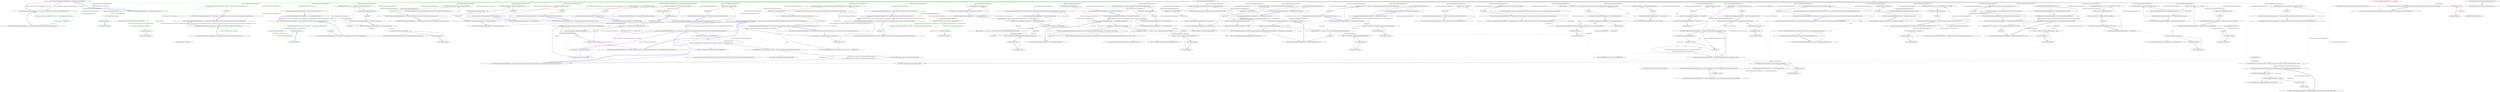 digraph  {
m0_229 [cluster="Ninject.Planning.Bindings.BindingBuilder<T>.OnActivation(System.Action<T>)", file="BindingBuilder.cs", label="Entry Ninject.Planning.Bindings.BindingBuilder<T>.OnActivation(System.Action<T>)", span="484-484"];
m0_230 [cluster="Ninject.Planning.Bindings.BindingBuilder<T>.OnActivation(System.Action<T>)", color=green, community=0, file="BindingBuilder.cs", label="0: return this.OnActivation<T>(action);", span="486-486"];
m0_231 [cluster="Ninject.Planning.Bindings.BindingBuilder<T>.OnActivation(System.Action<T>)", file="BindingBuilder.cs", label="Exit Ninject.Planning.Bindings.BindingBuilder<T>.OnActivation(System.Action<T>)", span="484-484"];
m0_194 [cluster="System.Collections.Generic.ICollection<T>.Add(T)", file="BindingBuilder.cs", label="Entry System.Collections.Generic.ICollection<T>.Add(T)", span="0-0"];
m0_177 [cluster="Ninject.Planning.Bindings.BindingBuilder<T>.InTransientScope()", file="BindingBuilder.cs", label="Entry Ninject.Planning.Bindings.BindingBuilder<T>.InTransientScope()", span="367-367"];
m0_178 [cluster="Ninject.Planning.Bindings.BindingBuilder<T>.InTransientScope()", file="BindingBuilder.cs", label="Binding.ScopeCallback = StandardScopeCallbacks.Transient", span="369-369"];
m0_179 [cluster="Ninject.Planning.Bindings.BindingBuilder<T>.InTransientScope()", file="BindingBuilder.cs", label="return this;", span="370-370"];
m0_180 [cluster="Ninject.Planning.Bindings.BindingBuilder<T>.InTransientScope()", file="BindingBuilder.cs", label="Exit Ninject.Planning.Bindings.BindingBuilder<T>.InTransientScope()", span="367-367"];
m0_185 [cluster="Ninject.Planning.Bindings.BindingBuilder<T>.InScope(System.Func<Ninject.Activation.IContext, object>)", file="BindingBuilder.cs", label="Entry Ninject.Planning.Bindings.BindingBuilder<T>.InScope(System.Func<Ninject.Activation.IContext, object>)", span="387-387"];
m0_186 [cluster="Ninject.Planning.Bindings.BindingBuilder<T>.InScope(System.Func<Ninject.Activation.IContext, object>)", file="BindingBuilder.cs", label="Binding.ScopeCallback = scope", span="389-389"];
m0_187 [cluster="Ninject.Planning.Bindings.BindingBuilder<T>.InScope(System.Func<Ninject.Activation.IContext, object>)", file="BindingBuilder.cs", label="return this;", span="390-390"];
m0_188 [cluster="Ninject.Planning.Bindings.BindingBuilder<T>.InScope(System.Func<Ninject.Activation.IContext, object>)", file="BindingBuilder.cs", label="Exit Ninject.Planning.Bindings.BindingBuilder<T>.InScope(System.Func<Ninject.Activation.IContext, object>)", span="387-387"];
m0_189 [cluster="Ninject.Planning.Bindings.BindingBuilder<T>.WithConstructorArgument(string, object)", file="BindingBuilder.cs", label="Entry Ninject.Planning.Bindings.BindingBuilder<T>.WithConstructorArgument(string, object)", span="398-398"];
m0_190 [cluster="Ninject.Planning.Bindings.BindingBuilder<T>.WithConstructorArgument(string, object)", file="BindingBuilder.cs", label="Binding.Parameters.Add(new ConstructorArgument(name, value))", span="400-400"];
m0_191 [cluster="Ninject.Planning.Bindings.BindingBuilder<T>.WithConstructorArgument(string, object)", file="BindingBuilder.cs", label="return this;", span="401-401"];
m0_192 [cluster="Ninject.Planning.Bindings.BindingBuilder<T>.WithConstructorArgument(string, object)", file="BindingBuilder.cs", label="Exit Ninject.Planning.Bindings.BindingBuilder<T>.WithConstructorArgument(string, object)", span="398-398"];
m0_205 [cluster="Ninject.Planning.Bindings.BindingBuilder<T>.WithPropertyValue(string, object)", file="BindingBuilder.cs", label="Entry Ninject.Planning.Bindings.BindingBuilder<T>.WithPropertyValue(string, object)", span="431-431"];
m0_206 [cluster="Ninject.Planning.Bindings.BindingBuilder<T>.WithPropertyValue(string, object)", file="BindingBuilder.cs", label="Binding.Parameters.Add(new PropertyValue(name, value))", span="433-433"];
m0_207 [cluster="Ninject.Planning.Bindings.BindingBuilder<T>.WithPropertyValue(string, object)", file="BindingBuilder.cs", label="return this;", span="434-434"];
m0_208 [cluster="Ninject.Planning.Bindings.BindingBuilder<T>.WithPropertyValue(string, object)", file="BindingBuilder.cs", label="Exit Ninject.Planning.Bindings.BindingBuilder<T>.WithPropertyValue(string, object)", span="431-431"];
m0_23 [cluster="Ninject.Planning.Bindings.BindingBuilder<T>.ToConstructor(System.Linq.Expressions.Expression<System.Func<Ninject.Syntax.IConstructorArgumentSyntax, T>>)", file="BindingBuilder.cs", label="Entry Ninject.Planning.Bindings.BindingBuilder<T>.ToConstructor(System.Linq.Expressions.Expression<System.Func<Ninject.Syntax.IConstructorArgumentSyntax, T>>)", span="96-96"];
m0_27 [cluster="Ninject.Planning.Bindings.BindingBuilder<T>.ToConstructor(System.Linq.Expressions.Expression<System.Func<Ninject.Syntax.IConstructorArgumentSyntax, T>>)", file="BindingBuilder.cs", label="Binding.ProviderCallback = StandardProvider.GetCreationCallback(ctorExpression.Type, ctorExpression.Constructor)", span="104-104"];
m0_28 [cluster="Ninject.Planning.Bindings.BindingBuilder<T>.ToConstructor(System.Linq.Expressions.Expression<System.Func<Ninject.Syntax.IConstructorArgumentSyntax, T>>)", file="BindingBuilder.cs", label="Binding.Target = BindingTarget.Type", span="105-105"];
m0_29 [cluster="Ninject.Planning.Bindings.BindingBuilder<T>.ToConstructor(System.Linq.Expressions.Expression<System.Func<Ninject.Syntax.IConstructorArgumentSyntax, T>>)", file="BindingBuilder.cs", label="this.AddConstructorArguments(ctorExpression, newExpression.Parameters[0])", span="106-106"];
m0_30 [cluster="Ninject.Planning.Bindings.BindingBuilder<T>.ToConstructor(System.Linq.Expressions.Expression<System.Func<Ninject.Syntax.IConstructorArgumentSyntax, T>>)", file="BindingBuilder.cs", label="return this;", span="108-108"];
m0_24 [cluster="Ninject.Planning.Bindings.BindingBuilder<T>.ToConstructor(System.Linq.Expressions.Expression<System.Func<Ninject.Syntax.IConstructorArgumentSyntax, T>>)", file="BindingBuilder.cs", label="var ctorExpression = newExpression.Body as NewExpression", span="98-98"];
m0_25 [cluster="Ninject.Planning.Bindings.BindingBuilder<T>.ToConstructor(System.Linq.Expressions.Expression<System.Func<Ninject.Syntax.IConstructorArgumentSyntax, T>>)", file="BindingBuilder.cs", label="ctorExpression == null", span="99-99"];
m0_26 [cluster="Ninject.Planning.Bindings.BindingBuilder<T>.ToConstructor(System.Linq.Expressions.Expression<System.Func<Ninject.Syntax.IConstructorArgumentSyntax, T>>)", file="BindingBuilder.cs", label="throw new ArgumentException(''The expression must be a constructor call.'', ''newExpression'');", span="101-101"];
m0_31 [cluster="Ninject.Planning.Bindings.BindingBuilder<T>.ToConstructor(System.Linq.Expressions.Expression<System.Func<Ninject.Syntax.IConstructorArgumentSyntax, T>>)", file="BindingBuilder.cs", label="Exit Ninject.Planning.Bindings.BindingBuilder<T>.ToConstructor(System.Linq.Expressions.Expression<System.Func<Ninject.Syntax.IConstructorArgumentSyntax, T>>)", span="96-96"];
m0_264 [cluster="Ninject.Planning.Bindings.BindingBuilder<T>.OnDeactivation<TImplementation>(System.Action<Ninject.Activation.IContext, TImplementation>)", file="BindingBuilder.cs", label="Entry Ninject.Planning.Bindings.BindingBuilder<T>.OnDeactivation<TImplementation>(System.Action<Ninject.Activation.IContext, TImplementation>)", span="558-558"];
m0_265 [cluster="Ninject.Planning.Bindings.BindingBuilder<T>.OnDeactivation<TImplementation>(System.Action<Ninject.Activation.IContext, TImplementation>)", color=green, community=0, file="BindingBuilder.cs", label="0: this.Binding.DeactivationActions.Add((context, instance) => action(context, (TImplementation)instance))", span="560-560"];
m0_266 [cluster="Ninject.Planning.Bindings.BindingBuilder<T>.OnDeactivation<TImplementation>(System.Action<Ninject.Activation.IContext, TImplementation>)", file="BindingBuilder.cs", label="return this;", span="561-561"];
m0_267 [cluster="Ninject.Planning.Bindings.BindingBuilder<T>.OnDeactivation<TImplementation>(System.Action<Ninject.Activation.IContext, TImplementation>)", file="BindingBuilder.cs", label="Exit Ninject.Planning.Bindings.BindingBuilder<T>.OnDeactivation<TImplementation>(System.Action<Ninject.Activation.IContext, TImplementation>)", span="558-558"];
m0_150 [cluster="string.Intern(string)", file="BindingBuilder.cs", label="Entry string.Intern(string)", span="0-0"];
m0_210 [cluster="Ninject.Planning.Bindings.BindingBuilder<T>.WithPropertyValue(string, System.Func<Ninject.Activation.IContext, object>)", file="BindingBuilder.cs", label="Entry Ninject.Planning.Bindings.BindingBuilder<T>.WithPropertyValue(string, System.Func<Ninject.Activation.IContext, object>)", span="442-442"];
m0_211 [cluster="Ninject.Planning.Bindings.BindingBuilder<T>.WithPropertyValue(string, System.Func<Ninject.Activation.IContext, object>)", file="BindingBuilder.cs", label="Binding.Parameters.Add(new PropertyValue(name, callback))", span="444-444"];
m0_212 [cluster="Ninject.Planning.Bindings.BindingBuilder<T>.WithPropertyValue(string, System.Func<Ninject.Activation.IContext, object>)", file="BindingBuilder.cs", label="return this;", span="445-445"];
m0_213 [cluster="Ninject.Planning.Bindings.BindingBuilder<T>.WithPropertyValue(string, System.Func<Ninject.Activation.IContext, object>)", file="BindingBuilder.cs", label="Exit Ninject.Planning.Bindings.BindingBuilder<T>.WithPropertyValue(string, System.Func<Ninject.Activation.IContext, object>)", span="442-442"];
m0_199 [cluster="Ninject.Parameters.ConstructorArgument.ConstructorArgument(string, System.Func<Ninject.Activation.IContext, object>)", file="BindingBuilder.cs", label="Entry Ninject.Parameters.ConstructorArgument.ConstructorArgument(string, System.Func<Ninject.Activation.IContext, object>)", span="35-35"];
m0_94 [cluster="System.Type.IsAssignableFrom(System.Type)", file="BindingBuilder.cs", label="Entry System.Type.IsAssignableFrom(System.Type)", span="0-0"];
m0_173 [cluster="Ninject.Planning.Bindings.BindingBuilder<T>.InSingletonScope()", file="BindingBuilder.cs", label="Entry Ninject.Planning.Bindings.BindingBuilder<T>.InSingletonScope()", span="357-357"];
m0_174 [cluster="Ninject.Planning.Bindings.BindingBuilder<T>.InSingletonScope()", file="BindingBuilder.cs", label="Binding.ScopeCallback = StandardScopeCallbacks.Singleton", span="359-359"];
m0_175 [cluster="Ninject.Planning.Bindings.BindingBuilder<T>.InSingletonScope()", file="BindingBuilder.cs", label="return this;", span="360-360"];
m0_176 [cluster="Ninject.Planning.Bindings.BindingBuilder<T>.InSingletonScope()", file="BindingBuilder.cs", label="Exit Ninject.Planning.Bindings.BindingBuilder<T>.InSingletonScope()", span="357-357"];
m0_79 [cluster="Ninject.Activation.Providers.ConstantProvider<T>.ConstantProvider(T)", file="BindingBuilder.cs", label="Entry Ninject.Activation.Providers.ConstantProvider<T>.ConstantProvider(T)", span="31-31"];
m0_195 [cluster="Ninject.Planning.Bindings.BindingBuilder<T>.WithConstructorArgument(string, System.Func<Ninject.Activation.IContext, object>)", file="BindingBuilder.cs", label="Entry Ninject.Planning.Bindings.BindingBuilder<T>.WithConstructorArgument(string, System.Func<Ninject.Activation.IContext, object>)", span="409-409"];
m0_196 [cluster="Ninject.Planning.Bindings.BindingBuilder<T>.WithConstructorArgument(string, System.Func<Ninject.Activation.IContext, object>)", file="BindingBuilder.cs", label="Binding.Parameters.Add(new ConstructorArgument(name, callback))", span="411-411"];
m0_197 [cluster="Ninject.Planning.Bindings.BindingBuilder<T>.WithConstructorArgument(string, System.Func<Ninject.Activation.IContext, object>)", file="BindingBuilder.cs", label="return this;", span="412-412"];
m0_198 [cluster="Ninject.Planning.Bindings.BindingBuilder<T>.WithConstructorArgument(string, System.Func<Ninject.Activation.IContext, object>)", file="BindingBuilder.cs", label="Exit Ninject.Planning.Bindings.BindingBuilder<T>.WithConstructorArgument(string, System.Func<Ninject.Activation.IContext, object>)", span="409-409"];
m0_280 [cluster="Ninject.Planning.Bindings.BindingBuilder<T>.AddConstructorArgument(System.Linq.Expressions.Expression, string, System.Linq.Expressions.ParameterExpression)", file="BindingBuilder.cs", label="Entry Ninject.Planning.Bindings.BindingBuilder<T>.AddConstructorArgument(System.Linq.Expressions.Expression, string, System.Linq.Expressions.ParameterExpression)", span="578-578"];
m0_284 [cluster="Ninject.Planning.Bindings.BindingBuilder<T>.AddConstructorArgument(System.Linq.Expressions.Expression, string, System.Linq.Expressions.ParameterExpression)", file="BindingBuilder.cs", label="Binding.Parameters.Add(new ConstructorArgument(argumentName, \r\n                    ctx => compiledExpression.DynamicInvoke(new ConstructorArgumentSyntax(ctx))))", span="585-586"];
m0_283 [cluster="Ninject.Planning.Bindings.BindingBuilder<T>.AddConstructorArgument(System.Linq.Expressions.Expression, string, System.Linq.Expressions.ParameterExpression)", file="BindingBuilder.cs", label="var compiledExpression = Expression.Lambda(argument, constructorArgumentSyntaxParameterExpression).Compile()", span="584-584"];
m0_281 [cluster="Ninject.Planning.Bindings.BindingBuilder<T>.AddConstructorArgument(System.Linq.Expressions.Expression, string, System.Linq.Expressions.ParameterExpression)", file="BindingBuilder.cs", label="var methodCall = argument as MethodCallExpression", span="580-580"];
m0_282 [cluster="Ninject.Planning.Bindings.BindingBuilder<T>.AddConstructorArgument(System.Linq.Expressions.Expression, string, System.Linq.Expressions.ParameterExpression)", file="BindingBuilder.cs", label="methodCall == null ||\r\n                methodCall.Method.GetGenericMethodDefinition().DeclaringType != typeof(IConstructorArgumentSyntax)", span="581-582"];
m0_285 [cluster="Ninject.Planning.Bindings.BindingBuilder<T>.AddConstructorArgument(System.Linq.Expressions.Expression, string, System.Linq.Expressions.ParameterExpression)", file="BindingBuilder.cs", label="Exit Ninject.Planning.Bindings.BindingBuilder<T>.AddConstructorArgument(System.Linq.Expressions.Expression, string, System.Linq.Expressions.ParameterExpression)", span="578-578"];
m0_35 [cluster="Ninject.Planning.Bindings.BindingBuilder<T>.ToProvider<TProvider>()", file="BindingBuilder.cs", label="Entry Ninject.Planning.Bindings.BindingBuilder<T>.ToProvider<TProvider>()", span="117-117"];
m0_36 [cluster="Ninject.Planning.Bindings.BindingBuilder<T>.ToProvider<TProvider>()", file="BindingBuilder.cs", label="Binding.ProviderCallback = ctx => ctx.Kernel.Get<TProvider>()", span="120-120"];
m0_37 [cluster="Ninject.Planning.Bindings.BindingBuilder<T>.ToProvider<TProvider>()", file="BindingBuilder.cs", label="Binding.Target = BindingTarget.Provider", span="121-121"];
m0_38 [cluster="Ninject.Planning.Bindings.BindingBuilder<T>.ToProvider<TProvider>()", file="BindingBuilder.cs", label="return this;", span="123-123"];
m0_39 [cluster="Ninject.Planning.Bindings.BindingBuilder<T>.ToProvider<TProvider>()", file="BindingBuilder.cs", label="Exit Ninject.Planning.Bindings.BindingBuilder<T>.ToProvider<TProvider>()", span="117-117"];
m0_44 [cluster="Ninject.Planning.Bindings.BindingBuilder<T>.ToProvider(System.Type)", file="BindingBuilder.cs", label="Entry Ninject.Planning.Bindings.BindingBuilder<T>.ToProvider(System.Type)", span="131-131"];
m0_45 [cluster="Ninject.Planning.Bindings.BindingBuilder<T>.ToProvider(System.Type)", file="BindingBuilder.cs", label="Binding.ProviderCallback = ctx => ctx.Kernel.Get(providerType) as IProvider", span="133-133"];
m0_46 [cluster="Ninject.Planning.Bindings.BindingBuilder<T>.ToProvider(System.Type)", file="BindingBuilder.cs", label="Binding.Target = BindingTarget.Provider", span="134-134"];
m0_47 [cluster="Ninject.Planning.Bindings.BindingBuilder<T>.ToProvider(System.Type)", file="BindingBuilder.cs", label="return this;", span="136-136"];
m0_48 [cluster="Ninject.Planning.Bindings.BindingBuilder<T>.ToProvider(System.Type)", file="BindingBuilder.cs", label="Exit Ninject.Planning.Bindings.BindingBuilder<T>.ToProvider(System.Type)", span="131-131"];
m0_204 [cluster="Ninject.Parameters.ConstructorArgument.ConstructorArgument(string, System.Func<Ninject.Activation.IContext, Ninject.Planning.Targets.ITarget, object>)", file="BindingBuilder.cs", label="Entry Ninject.Parameters.ConstructorArgument.ConstructorArgument(string, System.Func<Ninject.Activation.IContext, Ninject.Planning.Targets.ITarget, object>)", span="42-42"];
m0_293 [cluster="System.Delegate.DynamicInvoke(params object[])", file="BindingBuilder.cs", label="Entry System.Delegate.DynamicInvoke(params object[])", span="0-0"];
m0_87 [cluster="Ninject.Planning.Bindings.BindingBuilder<T>.WhenInjectedInto(System.Type)", file="BindingBuilder.cs", label="Entry Ninject.Planning.Bindings.BindingBuilder<T>.WhenInjectedInto(System.Type)", span="201-201"];
m0_88 [cluster="Ninject.Planning.Bindings.BindingBuilder<T>.WhenInjectedInto(System.Type)", file="BindingBuilder.cs", label="Binding.Condition = r => r.Target != null && parent.IsAssignableFrom(r.Target.Member.ReflectedType)", span="203-203"];
m0_89 [cluster="Ninject.Planning.Bindings.BindingBuilder<T>.WhenInjectedInto(System.Type)", file="BindingBuilder.cs", label="return this;", span="204-204"];
m0_90 [cluster="Ninject.Planning.Bindings.BindingBuilder<T>.WhenInjectedInto(System.Type)", file="BindingBuilder.cs", label="Exit Ninject.Planning.Bindings.BindingBuilder<T>.WhenInjectedInto(System.Type)", span="201-201"];
m0_61 [cluster="Ninject.Planning.Bindings.BindingBuilder<T>.ToMethod(System.Func<Ninject.Activation.IContext, T>)", file="BindingBuilder.cs", label="Entry Ninject.Planning.Bindings.BindingBuilder<T>.ToMethod(System.Func<Ninject.Activation.IContext, T>)", span="155-155"];
m0_62 [cluster="Ninject.Planning.Bindings.BindingBuilder<T>.ToMethod(System.Func<Ninject.Activation.IContext, T>)", file="BindingBuilder.cs", label="Binding.ProviderCallback = ctx => new CallbackProvider<T>(method)", span="157-157"];
m0_63 [cluster="Ninject.Planning.Bindings.BindingBuilder<T>.ToMethod(System.Func<Ninject.Activation.IContext, T>)", file="BindingBuilder.cs", label="Binding.Target = BindingTarget.Method", span="158-158"];
m0_64 [cluster="Ninject.Planning.Bindings.BindingBuilder<T>.ToMethod(System.Func<Ninject.Activation.IContext, T>)", file="BindingBuilder.cs", label="return this;", span="160-160"];
m0_65 [cluster="Ninject.Planning.Bindings.BindingBuilder<T>.ToMethod(System.Func<Ninject.Activation.IContext, T>)", file="BindingBuilder.cs", label="Exit Ninject.Planning.Bindings.BindingBuilder<T>.ToMethod(System.Func<Ninject.Activation.IContext, T>)", span="155-155"];
m0_108 [cluster="Ninject.Planning.Bindings.BindingBuilder<T>.WhenClassHas(System.Type)", file="BindingBuilder.cs", label="Entry Ninject.Planning.Bindings.BindingBuilder<T>.WhenClassHas(System.Type)", span="265-265"];
m0_118 [cluster="Ninject.Planning.Bindings.BindingBuilder<T>.WhenClassHas(System.Type)", file="BindingBuilder.cs", label="throw new InvalidOperationException(ExceptionFormatter.InvalidAttributeTypeUsedInBindingCondition(Binding, ''WhenClassHas'', attributeType));", span="268-268"];
m0_119 [cluster="Ninject.Planning.Bindings.BindingBuilder<T>.WhenClassHas(System.Type)", file="BindingBuilder.cs", label="Binding.Condition = r => r.Target != null && r.Target.Member.ReflectedType.HasAttribute(attributeType)", span="270-270"];
m0_120 [cluster="Ninject.Planning.Bindings.BindingBuilder<T>.WhenClassHas(System.Type)", file="BindingBuilder.cs", label="return this;", span="272-272"];
m0_117 [cluster="Ninject.Planning.Bindings.BindingBuilder<T>.WhenClassHas(System.Type)", file="BindingBuilder.cs", label="!typeof(Attribute).IsAssignableFrom(attributeType)", span="267-267"];
m0_121 [cluster="Ninject.Planning.Bindings.BindingBuilder<T>.WhenClassHas(System.Type)", file="BindingBuilder.cs", label="Exit Ninject.Planning.Bindings.BindingBuilder<T>.WhenClassHas(System.Type)", span="265-265"];
m0_250 [cluster="System.Action<T1, T2>.Invoke(T1, T2)", file="BindingBuilder.cs", label="Entry System.Action<T1, T2>.Invoke(T1, T2)", span="0-0"];
m0_155 [cluster="Ninject.Planning.Bindings.BindingBuilder<T>.WhenAnyAnchestorNamed(string)", file="BindingBuilder.cs", label="Entry Ninject.Planning.Bindings.BindingBuilder<T>.WhenAnyAnchestorNamed(string)", span="322-322"];
m0_156 [cluster="Ninject.Planning.Bindings.BindingBuilder<T>.WhenAnyAnchestorNamed(string)", file="BindingBuilder.cs", label="Binding.Condition = r => IsAnyAnchestorNamed(r, name)", span="324-324"];
m0_157 [cluster="Ninject.Planning.Bindings.BindingBuilder<T>.WhenAnyAnchestorNamed(string)", file="BindingBuilder.cs", label="return this;", span="325-325"];
m0_158 [cluster="Ninject.Planning.Bindings.BindingBuilder<T>.WhenAnyAnchestorNamed(string)", file="BindingBuilder.cs", label="Exit Ninject.Planning.Bindings.BindingBuilder<T>.WhenAnyAnchestorNamed(string)", span="322-322"];
m0_84 [cluster="Ninject.Planning.Bindings.BindingBuilder<T>.WhenInjectedInto<TParent>()", file="BindingBuilder.cs", label="Entry Ninject.Planning.Bindings.BindingBuilder<T>.WhenInjectedInto<TParent>()", span="191-191"];
m0_85 [cluster="Ninject.Planning.Bindings.BindingBuilder<T>.WhenInjectedInto<TParent>()", file="BindingBuilder.cs", label="return WhenInjectedInto(typeof(TParent));", span="193-193"];
m0_86 [cluster="Ninject.Planning.Bindings.BindingBuilder<T>.WhenInjectedInto<TParent>()", file="BindingBuilder.cs", label="Exit Ninject.Planning.Bindings.BindingBuilder<T>.WhenInjectedInto<TParent>()", span="191-191"];
m0_113 [cluster="Ninject.Planning.Bindings.BindingBuilder<T>.WhenTargetHas<TAttribute>()", file="BindingBuilder.cs", label="Entry Ninject.Planning.Bindings.BindingBuilder<T>.WhenTargetHas<TAttribute>()", span="255-255"];
m0_114 [cluster="Ninject.Planning.Bindings.BindingBuilder<T>.WhenTargetHas<TAttribute>()", file="BindingBuilder.cs", label="return WhenTargetHas(typeof(TAttribute));", span="257-257"];
m0_115 [cluster="Ninject.Planning.Bindings.BindingBuilder<T>.WhenTargetHas<TAttribute>()", file="BindingBuilder.cs", label="Exit Ninject.Planning.Bindings.BindingBuilder<T>.WhenTargetHas<TAttribute>()", span="255-255"];
m0_292 [cluster="Ninject.Planning.Bindings.BindingBuilder<T>.ConstructorArgumentSyntax.ConstructorArgumentSyntax(Ninject.Activation.IContext)", file="BindingBuilder.cs", label="Entry Ninject.Planning.Bindings.BindingBuilder<T>.ConstructorArgumentSyntax.ConstructorArgumentSyntax(Ninject.Activation.IContext)", span="592-592"];
m0_294 [cluster="Ninject.Planning.Bindings.BindingBuilder<T>.ConstructorArgumentSyntax.ConstructorArgumentSyntax(Ninject.Activation.IContext)", file="BindingBuilder.cs", label="this.Context = context", span="594-594"];
m0_295 [cluster="Ninject.Planning.Bindings.BindingBuilder<T>.ConstructorArgumentSyntax.ConstructorArgumentSyntax(Ninject.Activation.IContext)", file="BindingBuilder.cs", label="Exit Ninject.Planning.Bindings.BindingBuilder<T>.ConstructorArgumentSyntax.ConstructorArgumentSyntax(Ninject.Activation.IContext)", span="592-592"];
m0_251 [cluster="Ninject.Planning.Bindings.BindingBuilder<T>.OnDeactivation(System.Action<T>)", file="BindingBuilder.cs", label="Entry Ninject.Planning.Bindings.BindingBuilder<T>.OnDeactivation(System.Action<T>)", span="526-526"];
m0_252 [cluster="Ninject.Planning.Bindings.BindingBuilder<T>.OnDeactivation(System.Action<T>)", color=green, community=0, file="BindingBuilder.cs", label="0: return this.OnDeactivation<T>(action);", span="528-528"];
m0_253 [cluster="Ninject.Planning.Bindings.BindingBuilder<T>.OnDeactivation(System.Action<T>)", file="BindingBuilder.cs", label="Exit Ninject.Planning.Bindings.BindingBuilder<T>.OnDeactivation(System.Action<T>)", span="526-526"];
m0_127 [cluster="System.Reflection.MemberInfo.HasAttribute(System.Type)", file="BindingBuilder.cs", label="Entry System.Reflection.MemberInfo.HasAttribute(System.Type)", span="69-69"];
m0_13 [cluster="Ninject.Planning.Bindings.BindingBuilder<T>.To<TImplementation>()", file="BindingBuilder.cs", label="Entry Ninject.Planning.Bindings.BindingBuilder<T>.To<TImplementation>()", span="70-70"];
m0_14 [cluster="Ninject.Planning.Bindings.BindingBuilder<T>.To<TImplementation>()", file="BindingBuilder.cs", label="Binding.ProviderCallback = StandardProvider.GetCreationCallback(typeof(TImplementation))", span="73-73"];
m0_15 [cluster="Ninject.Planning.Bindings.BindingBuilder<T>.To<TImplementation>()", file="BindingBuilder.cs", label="Binding.Target = BindingTarget.Type", span="74-74"];
m0_16 [cluster="Ninject.Planning.Bindings.BindingBuilder<T>.To<TImplementation>()", file="BindingBuilder.cs", label="return this;", span="76-76"];
m0_17 [cluster="Ninject.Planning.Bindings.BindingBuilder<T>.To<TImplementation>()", file="BindingBuilder.cs", label="Exit Ninject.Planning.Bindings.BindingBuilder<T>.To<TImplementation>()", span="70-70"];
m0_239 [cluster="System.Action<T>.Invoke(T)", file="BindingBuilder.cs", label="Entry System.Action<T>.Invoke(T)", span="0-0"];
m0_69 [cluster="Ninject.Activation.Providers.CallbackProvider<T>.CallbackProvider(System.Func<Ninject.Activation.IContext, T>)", file="BindingBuilder.cs", label="Entry Ninject.Activation.Providers.CallbackProvider<T>.CallbackProvider(System.Func<Ninject.Activation.IContext, T>)", span="31-31"];
m0_18 [cluster="Ninject.Planning.Bindings.BindingBuilder<T>.To(System.Type)", file="BindingBuilder.cs", label="Entry Ninject.Planning.Bindings.BindingBuilder<T>.To(System.Type)", span="83-83"];
m0_19 [cluster="Ninject.Planning.Bindings.BindingBuilder<T>.To(System.Type)", file="BindingBuilder.cs", label="Binding.ProviderCallback = StandardProvider.GetCreationCallback(implementation)", span="85-85"];
m0_20 [cluster="Ninject.Planning.Bindings.BindingBuilder<T>.To(System.Type)", file="BindingBuilder.cs", label="Binding.Target = BindingTarget.Type", span="86-86"];
m0_21 [cluster="Ninject.Planning.Bindings.BindingBuilder<T>.To(System.Type)", file="BindingBuilder.cs", label="return this;", span="88-88"];
m0_22 [cluster="Ninject.Planning.Bindings.BindingBuilder<T>.To(System.Type)", file="BindingBuilder.cs", label="Exit Ninject.Planning.Bindings.BindingBuilder<T>.To(System.Type)", span="83-83"];
m0_95 [cluster="Ninject.Planning.Bindings.BindingBuilder<T>.WhenInjectedExactlyInto<TParent>()", file="BindingBuilder.cs", label="Entry Ninject.Planning.Bindings.BindingBuilder<T>.WhenInjectedExactlyInto<TParent>()", span="213-213"];
m0_96 [cluster="Ninject.Planning.Bindings.BindingBuilder<T>.WhenInjectedExactlyInto<TParent>()", file="BindingBuilder.cs", label="return WhenInjectedExactlyInto(typeof(TParent));", span="215-215"];
m0_97 [cluster="Ninject.Planning.Bindings.BindingBuilder<T>.WhenInjectedExactlyInto<TParent>()", file="BindingBuilder.cs", label="Exit Ninject.Planning.Bindings.BindingBuilder<T>.WhenInjectedExactlyInto<TParent>()", span="213-213"];
m0_162 [cluster="Ninject.Planning.Bindings.BindingBuilder<T>.IsAnyAnchestorNamed(Ninject.Activation.IRequest, string)", file="BindingBuilder.cs", label="Entry Ninject.Planning.Bindings.BindingBuilder<T>.IsAnyAnchestorNamed(Ninject.Activation.IRequest, string)", span="328-328"];
m0_166 [cluster="Ninject.Planning.Bindings.BindingBuilder<T>.IsAnyAnchestorNamed(Ninject.Activation.IRequest, string)", file="BindingBuilder.cs", label="return \r\n                string.Equals(parentContext.Binding.Metadata.Name, name, StringComparison.Ordinal) || \r\n                IsAnyAnchestorNamed(parentContext.Request, name);", span="336-338"];
m0_163 [cluster="Ninject.Planning.Bindings.BindingBuilder<T>.IsAnyAnchestorNamed(Ninject.Activation.IRequest, string)", file="BindingBuilder.cs", label="var parentContext = request.ParentContext", span="330-330"];
m0_165 [cluster="Ninject.Planning.Bindings.BindingBuilder<T>.IsAnyAnchestorNamed(Ninject.Activation.IRequest, string)", file="BindingBuilder.cs", label="return false;", span="333-333"];
m0_164 [cluster="Ninject.Planning.Bindings.BindingBuilder<T>.IsAnyAnchestorNamed(Ninject.Activation.IRequest, string)", file="BindingBuilder.cs", label="parentContext == null", span="331-331"];
m0_167 [cluster="Ninject.Planning.Bindings.BindingBuilder<T>.IsAnyAnchestorNamed(Ninject.Activation.IRequest, string)", file="BindingBuilder.cs", label="Exit Ninject.Planning.Bindings.BindingBuilder<T>.IsAnyAnchestorNamed(Ninject.Activation.IRequest, string)", span="328-328"];
m0_122 [cluster="System.InvalidOperationException.InvalidOperationException(string)", file="BindingBuilder.cs", label="Entry System.InvalidOperationException.InvalidOperationException(string)", span="0-0"];
m0_109 [cluster="Ninject.Planning.Bindings.BindingBuilder<T>.WhenMemberHas<TAttribute>()", file="BindingBuilder.cs", label="Entry Ninject.Planning.Bindings.BindingBuilder<T>.WhenMemberHas<TAttribute>()", span="245-245"];
m0_110 [cluster="Ninject.Planning.Bindings.BindingBuilder<T>.WhenMemberHas<TAttribute>()", file="BindingBuilder.cs", label="return WhenMemberHas(typeof(TAttribute));", span="247-247"];
m0_111 [cluster="Ninject.Planning.Bindings.BindingBuilder<T>.WhenMemberHas<TAttribute>()", file="BindingBuilder.cs", label="Exit Ninject.Planning.Bindings.BindingBuilder<T>.WhenMemberHas<TAttribute>()", span="245-245"];
m0_6 [cluster="Ninject.Infrastructure.Ensure.ArgumentNotNull(object, string)", file="BindingBuilder.cs", label="Entry Ninject.Infrastructure.Ensure.ArgumentNotNull(object, string)", span="17-17"];
m0_232 [cluster="Ninject.Planning.Bindings.BindingBuilder<T>.OnActivation<TImplementation>(System.Action<TImplementation>)", file="BindingBuilder.cs", label="Entry Ninject.Planning.Bindings.BindingBuilder<T>.OnActivation<TImplementation>(System.Action<TImplementation>)", span="495-495"];
m0_233 [cluster="Ninject.Planning.Bindings.BindingBuilder<T>.OnActivation<TImplementation>(System.Action<TImplementation>)", color=green, community=0, file="BindingBuilder.cs", label="0: this.Binding.ActivationActions.Add((context, instance) => action((TImplementation)instance))", span="497-497"];
m0_234 [cluster="Ninject.Planning.Bindings.BindingBuilder<T>.OnActivation<TImplementation>(System.Action<TImplementation>)", file="BindingBuilder.cs", label="return this;", span="498-498"];
m0_235 [cluster="Ninject.Planning.Bindings.BindingBuilder<T>.OnActivation<TImplementation>(System.Action<TImplementation>)", file="BindingBuilder.cs", label="Exit Ninject.Planning.Bindings.BindingBuilder<T>.OnActivation<TImplementation>(System.Action<TImplementation>)", span="495-495"];
m0_261 [cluster="Ninject.Planning.Bindings.BindingBuilder<T>.OnDeactivation(System.Action<Ninject.Activation.IContext, T>)", file="BindingBuilder.cs", label="Entry Ninject.Planning.Bindings.BindingBuilder<T>.OnDeactivation(System.Action<Ninject.Activation.IContext, T>)", span="547-547"];
m0_262 [cluster="Ninject.Planning.Bindings.BindingBuilder<T>.OnDeactivation(System.Action<Ninject.Activation.IContext, T>)", color=green, community=0, file="BindingBuilder.cs", label="0: return this.OnDeactivation<T>(action);", span="549-549"];
m0_263 [cluster="Ninject.Planning.Bindings.BindingBuilder<T>.OnDeactivation(System.Action<Ninject.Activation.IContext, T>)", file="BindingBuilder.cs", label="Exit Ninject.Planning.Bindings.BindingBuilder<T>.OnDeactivation(System.Action<Ninject.Activation.IContext, T>)", span="547-547"];
m0_209 [cluster="Ninject.Parameters.PropertyValue.PropertyValue(string, object)", file="BindingBuilder.cs", label="Entry Ninject.Parameters.PropertyValue.PropertyValue(string, object)", span="28-28"];
m0_33 [cluster="Ninject.Activation.Providers.StandardProvider.GetCreationCallback(System.Type, System.Reflection.ConstructorInfo)", file="BindingBuilder.cs", label="Entry Ninject.Activation.Providers.StandardProvider.GetCreationCallback(System.Type, System.Reflection.ConstructorInfo)", span="134-134"];
m0_288 [cluster="System.Linq.Expressions.LambdaExpression.Compile()", file="BindingBuilder.cs", label="Entry System.Linq.Expressions.LambdaExpression.Compile()", span="0-0"];
m0_287 [cluster="System.Linq.Expressions.Expression.Lambda(System.Linq.Expressions.Expression, params System.Linq.Expressions.ParameterExpression[])", file="BindingBuilder.cs", label="Entry System.Linq.Expressions.Expression.Lambda(System.Linq.Expressions.Expression, params System.Linq.Expressions.ParameterExpression[])", span="0-0"];
m0_116 [cluster="Ninject.Planning.Bindings.BindingBuilder<T>.WhenTargetHas(System.Type)", file="BindingBuilder.cs", label="Entry Ninject.Planning.Bindings.BindingBuilder<T>.WhenTargetHas(System.Type)", span="295-295"];
m0_137 [cluster="Ninject.Planning.Bindings.BindingBuilder<T>.WhenTargetHas(System.Type)", file="BindingBuilder.cs", label="throw new InvalidOperationException(ExceptionFormatter.InvalidAttributeTypeUsedInBindingCondition(Binding, ''WhenTargetHas'', attributeType));", span="298-298"];
m0_138 [cluster="Ninject.Planning.Bindings.BindingBuilder<T>.WhenTargetHas(System.Type)", file="BindingBuilder.cs", label="this.Binding.Condition = r => r.Target != null && r.Target.HasAttribute(attributeType)", span="300-300"];
m0_139 [cluster="Ninject.Planning.Bindings.BindingBuilder<T>.WhenTargetHas(System.Type)", file="BindingBuilder.cs", label="return this;", span="302-302"];
m0_136 [cluster="Ninject.Planning.Bindings.BindingBuilder<T>.WhenTargetHas(System.Type)", file="BindingBuilder.cs", label="!typeof(Attribute).IsAssignableFrom(attributeType)", span="297-297"];
m0_140 [cluster="Ninject.Planning.Bindings.BindingBuilder<T>.WhenTargetHas(System.Type)", file="BindingBuilder.cs", label="Exit Ninject.Planning.Bindings.BindingBuilder<T>.WhenTargetHas(System.Type)", span="295-295"];
m0_228 [cluster="Ninject.Planning.Bindings.IBindingMetadata.Set(string, object)", file="BindingBuilder.cs", label="Entry Ninject.Planning.Bindings.IBindingMetadata.Set(string, object)", span="54-54"];
m0_52 [cluster="Ninject.Syntax.IResolutionRoot.Get(System.Type, params Ninject.Parameters.IParameter[])", file="BindingBuilder.cs", label="Entry Ninject.Syntax.IResolutionRoot.Get(System.Type, params Ninject.Parameters.IParameter[])", span="148-148"];
m0_112 [cluster="Ninject.Planning.Bindings.BindingBuilder<T>.WhenMemberHas(System.Type)", file="BindingBuilder.cs", label="Entry Ninject.Planning.Bindings.BindingBuilder<T>.WhenMemberHas(System.Type)", span="280-280"];
m0_129 [cluster="Ninject.Planning.Bindings.BindingBuilder<T>.WhenMemberHas(System.Type)", file="BindingBuilder.cs", label="throw new InvalidOperationException(ExceptionFormatter.InvalidAttributeTypeUsedInBindingCondition(Binding, ''WhenMemberHas'', attributeType));", span="283-283"];
m0_130 [cluster="Ninject.Planning.Bindings.BindingBuilder<T>.WhenMemberHas(System.Type)", file="BindingBuilder.cs", label="Binding.Condition = r => r.Target != null && r.Target.Member.HasAttribute(attributeType)", span="285-285"];
m0_131 [cluster="Ninject.Planning.Bindings.BindingBuilder<T>.WhenMemberHas(System.Type)", file="BindingBuilder.cs", label="return this;", span="287-287"];
m0_128 [cluster="Ninject.Planning.Bindings.BindingBuilder<T>.WhenMemberHas(System.Type)", file="BindingBuilder.cs", label="!typeof(Attribute).IsAssignableFrom(attributeType)", span="282-282"];
m0_132 [cluster="Ninject.Planning.Bindings.BindingBuilder<T>.WhenMemberHas(System.Type)", file="BindingBuilder.cs", label="Exit Ninject.Planning.Bindings.BindingBuilder<T>.WhenMemberHas(System.Type)", span="280-280"];
m0_43 [cluster="Ninject.Syntax.IResolutionRoot.Get<T>(params Ninject.Parameters.IParameter[])", file="BindingBuilder.cs", label="Entry Ninject.Syntax.IResolutionRoot.Get<T>(params Ninject.Parameters.IParameter[])", span="34-34"];
m0_220 [cluster="Ninject.Planning.Bindings.BindingBuilder<T>.WithParameter(Ninject.Parameters.IParameter)", file="BindingBuilder.cs", label="Entry Ninject.Planning.Bindings.BindingBuilder<T>.WithParameter(Ninject.Parameters.IParameter)", span="463-463"];
m0_221 [cluster="Ninject.Planning.Bindings.BindingBuilder<T>.WithParameter(Ninject.Parameters.IParameter)", file="BindingBuilder.cs", label="Binding.Parameters.Add(parameter)", span="465-465"];
m0_222 [cluster="Ninject.Planning.Bindings.BindingBuilder<T>.WithParameter(Ninject.Parameters.IParameter)", file="BindingBuilder.cs", label="return this;", span="466-466"];
m0_223 [cluster="Ninject.Planning.Bindings.BindingBuilder<T>.WithParameter(Ninject.Parameters.IParameter)", file="BindingBuilder.cs", label="Exit Ninject.Planning.Bindings.BindingBuilder<T>.WithParameter(Ninject.Parameters.IParameter)", span="463-463"];
m0_70 [cluster="Ninject.Planning.Bindings.BindingBuilder<T>.ToConstant(T)", file="BindingBuilder.cs", label="Entry Ninject.Planning.Bindings.BindingBuilder<T>.ToConstant(T)", span="167-167"];
m0_71 [cluster="Ninject.Planning.Bindings.BindingBuilder<T>.ToConstant(T)", file="BindingBuilder.cs", label="Binding.ProviderCallback = ctx => new ConstantProvider<T>(value)", span="169-169"];
m0_72 [cluster="Ninject.Planning.Bindings.BindingBuilder<T>.ToConstant(T)", file="BindingBuilder.cs", label="Binding.Target = BindingTarget.Constant", span="170-170"];
m0_73 [cluster="Ninject.Planning.Bindings.BindingBuilder<T>.ToConstant(T)", file="BindingBuilder.cs", label="Binding.ScopeCallback = StandardScopeCallbacks.Singleton", span="171-171"];
m0_74 [cluster="Ninject.Planning.Bindings.BindingBuilder<T>.ToConstant(T)", file="BindingBuilder.cs", label="return this;", span="173-173"];
m0_75 [cluster="Ninject.Planning.Bindings.BindingBuilder<T>.ToConstant(T)", file="BindingBuilder.cs", label="Exit Ninject.Planning.Bindings.BindingBuilder<T>.ToConstant(T)", span="167-167"];
m0_80 [cluster="Ninject.Planning.Bindings.BindingBuilder<T>.When(System.Func<Ninject.Activation.IRequest, bool>)", file="BindingBuilder.cs", label="Entry Ninject.Planning.Bindings.BindingBuilder<T>.When(System.Func<Ninject.Activation.IRequest, bool>)", span="180-180"];
m0_81 [cluster="Ninject.Planning.Bindings.BindingBuilder<T>.When(System.Func<Ninject.Activation.IRequest, bool>)", file="BindingBuilder.cs", label="Binding.Condition = condition", span="182-182"];
m0_82 [cluster="Ninject.Planning.Bindings.BindingBuilder<T>.When(System.Func<Ninject.Activation.IRequest, bool>)", file="BindingBuilder.cs", label="return this;", span="183-183"];
m0_83 [cluster="Ninject.Planning.Bindings.BindingBuilder<T>.When(System.Func<Ninject.Activation.IRequest, bool>)", file="BindingBuilder.cs", label="Exit Ninject.Planning.Bindings.BindingBuilder<T>.When(System.Func<Ninject.Activation.IRequest, bool>)", span="180-180"];
m0_219 [cluster="Ninject.Parameters.PropertyValue.PropertyValue(string, System.Func<Ninject.Activation.IContext, Ninject.Planning.Targets.ITarget, object>)", file="BindingBuilder.cs", label="Entry Ninject.Parameters.PropertyValue.PropertyValue(string, System.Func<Ninject.Activation.IContext, Ninject.Planning.Targets.ITarget, object>)", span="42-42"];
m0_123 [cluster="Ninject.Infrastructure.Introspection.ExceptionFormatter.InvalidAttributeTypeUsedInBindingCondition(Ninject.Planning.Bindings.IBinding, string, System.Type)", file="BindingBuilder.cs", label="Entry Ninject.Infrastructure.Introspection.ExceptionFormatter.InvalidAttributeTypeUsedInBindingCondition(Ninject.Planning.Bindings.IBinding, string, System.Type)", span="169-169"];
m0_215 [cluster="Ninject.Planning.Bindings.BindingBuilder<T>.WithPropertyValue(string, System.Func<Ninject.Activation.IContext, Ninject.Planning.Targets.ITarget, object>)", file="BindingBuilder.cs", label="Entry Ninject.Planning.Bindings.BindingBuilder<T>.WithPropertyValue(string, System.Func<Ninject.Activation.IContext, Ninject.Planning.Targets.ITarget, object>)", span="453-453"];
m0_216 [cluster="Ninject.Planning.Bindings.BindingBuilder<T>.WithPropertyValue(string, System.Func<Ninject.Activation.IContext, Ninject.Planning.Targets.ITarget, object>)", file="BindingBuilder.cs", label="Binding.Parameters.Add(new PropertyValue(name, callback))", span="455-455"];
m0_217 [cluster="Ninject.Planning.Bindings.BindingBuilder<T>.WithPropertyValue(string, System.Func<Ninject.Activation.IContext, Ninject.Planning.Targets.ITarget, object>)", file="BindingBuilder.cs", label="return this;", span="456-456"];
m0_218 [cluster="Ninject.Planning.Bindings.BindingBuilder<T>.WithPropertyValue(string, System.Func<Ninject.Activation.IContext, Ninject.Planning.Targets.ITarget, object>)", file="BindingBuilder.cs", label="Exit Ninject.Planning.Bindings.BindingBuilder<T>.WithPropertyValue(string, System.Func<Ninject.Activation.IContext, Ninject.Planning.Targets.ITarget, object>)", span="453-453"];
m0_76 [cluster="lambda expression", file="BindingBuilder.cs", label="Entry lambda expression", span="169-169"];
m0_236 [cluster="lambda expression", file="BindingBuilder.cs", label="Entry lambda expression", span="497-497"];
m0_237 [cluster="lambda expression", color=green, community=0, file="BindingBuilder.cs", label="0: action((TImplementation)instance)", span="497-497"];
m0_238 [cluster="lambda expression", file="BindingBuilder.cs", label="Exit lambda expression", span="497-497"];
m0_247 [cluster="lambda expression", file="BindingBuilder.cs", label="Entry lambda expression", span="518-518"];
m0_248 [cluster="lambda expression", color=green, community=0, file="BindingBuilder.cs", label="0: action(context, (TImplementation)instance)", span="518-518"];
m0_249 [cluster="lambda expression", file="BindingBuilder.cs", label="Exit lambda expression", span="518-518"];
m0_258 [cluster="lambda expression", file="BindingBuilder.cs", label="Entry lambda expression", span="539-539"];
m0_259 [cluster="lambda expression", color=green, community=0, file="BindingBuilder.cs", label="0: action((TImplementation)instance)", span="539-539"];
m0_260 [cluster="lambda expression", file="BindingBuilder.cs", label="Exit lambda expression", span="539-539"];
m0_268 [cluster="lambda expression", file="BindingBuilder.cs", label="Entry lambda expression", span="560-560"];
m0_269 [cluster="lambda expression", color=green, community=0, file="BindingBuilder.cs", label="0: action(context, (TImplementation)instance)", span="560-560"];
m0_270 [cluster="lambda expression", file="BindingBuilder.cs", label="Exit lambda expression", span="560-560"];
m0_41 [cluster="lambda expression", file="BindingBuilder.cs", label="ctx.Kernel.Get<TProvider>()", span="120-120"];
m0_50 [cluster="lambda expression", file="BindingBuilder.cs", label="ctx.Kernel.Get(providerType) as IProvider", span="133-133"];
m0_92 [cluster="lambda expression", file="BindingBuilder.cs", label="r.Target != null && parent.IsAssignableFrom(r.Target.Member.ReflectedType)", span="203-203"];
m0_103 [cluster="lambda expression", file="BindingBuilder.cs", label="r.Target != null && r.Target.Member.ReflectedType == parent", span="226-226"];
m0_125 [cluster="lambda expression", file="BindingBuilder.cs", label="r.Target != null && r.Target.Member.ReflectedType.HasAttribute(attributeType)", span="270-270"];
m0_134 [cluster="lambda expression", file="BindingBuilder.cs", label="r.Target != null && r.Target.Member.HasAttribute(attributeType)", span="285-285"];
m0_142 [cluster="lambda expression", file="BindingBuilder.cs", label="r.Target != null && r.Target.HasAttribute(attributeType)", span="300-300"];
m0_152 [cluster="lambda expression", file="BindingBuilder.cs", label="r.ParentContext != null && string.Equals(r.ParentContext.Binding.Metadata.Name, name, StringComparison.Ordinal)", span="313-313"];
m0_160 [cluster="lambda expression", file="BindingBuilder.cs", label="IsAnyAnchestorNamed(r, name)", span="324-324"];
m0_290 [cluster="lambda expression", file="BindingBuilder.cs", label="compiledExpression.DynamicInvoke(new ConstructorArgumentSyntax(ctx))", span="586-586"];
m0_40 [cluster="lambda expression", file="BindingBuilder.cs", label="Entry lambda expression", span="120-120"];
m0_42 [cluster="lambda expression", file="BindingBuilder.cs", label="Exit lambda expression", span="120-120"];
m0_49 [cluster="lambda expression", file="BindingBuilder.cs", label="Entry lambda expression", span="133-133"];
m0_51 [cluster="lambda expression", file="BindingBuilder.cs", label="Exit lambda expression", span="133-133"];
m0_59 [cluster="lambda expression", file="BindingBuilder.cs", label=provider, span="145-145"];
m0_67 [cluster="lambda expression", file="BindingBuilder.cs", label="new CallbackProvider<T>(method)", span="157-157"];
m0_77 [cluster="lambda expression", file="BindingBuilder.cs", label="new ConstantProvider<T>(value)", span="169-169"];
m0_91 [cluster="lambda expression", file="BindingBuilder.cs", label="Entry lambda expression", span="203-203"];
m0_93 [cluster="lambda expression", file="BindingBuilder.cs", label="Exit lambda expression", span="203-203"];
m0_102 [cluster="lambda expression", file="BindingBuilder.cs", label="Entry lambda expression", span="226-226"];
m0_104 [cluster="lambda expression", file="BindingBuilder.cs", label="Exit lambda expression", span="226-226"];
m0_124 [cluster="lambda expression", file="BindingBuilder.cs", label="Entry lambda expression", span="270-270"];
m0_126 [cluster="lambda expression", file="BindingBuilder.cs", label="Exit lambda expression", span="270-270"];
m0_133 [cluster="lambda expression", file="BindingBuilder.cs", label="Entry lambda expression", span="285-285"];
m0_135 [cluster="lambda expression", file="BindingBuilder.cs", label="Exit lambda expression", span="285-285"];
m0_141 [cluster="lambda expression", file="BindingBuilder.cs", label="Entry lambda expression", span="300-300"];
m0_143 [cluster="lambda expression", file="BindingBuilder.cs", label="Exit lambda expression", span="300-300"];
m0_151 [cluster="lambda expression", file="BindingBuilder.cs", label="Entry lambda expression", span="313-313"];
m0_153 [cluster="lambda expression", file="BindingBuilder.cs", label="Exit lambda expression", span="313-313"];
m0_159 [cluster="lambda expression", file="BindingBuilder.cs", label="Entry lambda expression", span="324-324"];
m0_161 [cluster="lambda expression", file="BindingBuilder.cs", label="Exit lambda expression", span="324-324"];
m0_289 [cluster="lambda expression", file="BindingBuilder.cs", label="Entry lambda expression", span="586-586"];
m0_291 [cluster="lambda expression", file="BindingBuilder.cs", label="Exit lambda expression", span="586-586"];
m0_58 [cluster="lambda expression", file="BindingBuilder.cs", label="Entry lambda expression", span="145-145"];
m0_60 [cluster="lambda expression", file="BindingBuilder.cs", label="Exit lambda expression", span="145-145"];
m0_66 [cluster="lambda expression", file="BindingBuilder.cs", label="Entry lambda expression", span="157-157"];
m0_68 [cluster="lambda expression", file="BindingBuilder.cs", label="Exit lambda expression", span="157-157"];
m0_78 [cluster="lambda expression", file="BindingBuilder.cs", label="Exit lambda expression", span="169-169"];
m0_286 [cluster="System.Reflection.MethodInfo.GetGenericMethodDefinition()", file="BindingBuilder.cs", label="Entry System.Reflection.MethodInfo.GetGenericMethodDefinition()", span="0-0"];
m0_154 [cluster="string.Equals(string, string, System.StringComparison)", file="BindingBuilder.cs", label="Entry string.Equals(string, string, System.StringComparison)", span="0-0"];
m0_240 [cluster="Ninject.Planning.Bindings.BindingBuilder<T>.OnActivation(System.Action<Ninject.Activation.IContext, T>)", file="BindingBuilder.cs", label="Entry Ninject.Planning.Bindings.BindingBuilder<T>.OnActivation(System.Action<Ninject.Activation.IContext, T>)", span="505-505"];
m0_241 [cluster="Ninject.Planning.Bindings.BindingBuilder<T>.OnActivation(System.Action<Ninject.Activation.IContext, T>)", color=green, community=0, file="BindingBuilder.cs", label="0: return this.OnActivation<T>(action);", span="507-507"];
m0_242 [cluster="Ninject.Planning.Bindings.BindingBuilder<T>.OnActivation(System.Action<Ninject.Activation.IContext, T>)", file="BindingBuilder.cs", label="Exit Ninject.Planning.Bindings.BindingBuilder<T>.OnActivation(System.Action<Ninject.Activation.IContext, T>)", span="505-505"];
m0_7 [cluster="Ninject.Planning.Bindings.BindingBuilder<T>.ToSelf()", file="BindingBuilder.cs", label="Entry Ninject.Planning.Bindings.BindingBuilder<T>.ToSelf()", span="58-58"];
m0_8 [cluster="Ninject.Planning.Bindings.BindingBuilder<T>.ToSelf()", file="BindingBuilder.cs", label="Binding.ProviderCallback = StandardProvider.GetCreationCallback(Binding.Service)", span="60-60"];
m0_9 [cluster="Ninject.Planning.Bindings.BindingBuilder<T>.ToSelf()", file="BindingBuilder.cs", label="Binding.Target = BindingTarget.Self", span="61-61"];
m0_10 [cluster="Ninject.Planning.Bindings.BindingBuilder<T>.ToSelf()", file="BindingBuilder.cs", label="return this;", span="63-63"];
m0_11 [cluster="Ninject.Planning.Bindings.BindingBuilder<T>.ToSelf()", file="BindingBuilder.cs", label="Exit Ninject.Planning.Bindings.BindingBuilder<T>.ToSelf()", span="58-58"];
m0_296 [cluster="Ninject.Planning.Bindings.BindingBuilder<T>.ConstructorArgumentSyntax.Inject<T1>()", file="BindingBuilder.cs", label="Entry Ninject.Planning.Bindings.BindingBuilder<T>.ConstructorArgumentSyntax.Inject<T1>()", span="597-597"];
m0_297 [cluster="Ninject.Planning.Bindings.BindingBuilder<T>.ConstructorArgumentSyntax.Inject<T1>()", file="BindingBuilder.cs", label="throw new InvalidOperationException(''This method is for declaration that a parameter shall be injected only!'');", span="599-599"];
m0_298 [cluster="Ninject.Planning.Bindings.BindingBuilder<T>.ConstructorArgumentSyntax.Inject<T1>()", file="BindingBuilder.cs", label="Exit Ninject.Planning.Bindings.BindingBuilder<T>.ConstructorArgumentSyntax.Inject<T1>()", span="597-597"];
m0_144 [cluster="System.Reflection.ICustomAttributeProvider.HasAttribute(System.Type)", file="BindingBuilder.cs", label="Entry System.Reflection.ICustomAttributeProvider.HasAttribute(System.Type)", span="17-17"];
m0_181 [cluster="Ninject.Planning.Bindings.BindingBuilder<T>.InThreadScope()", file="BindingBuilder.cs", label="Entry Ninject.Planning.Bindings.BindingBuilder<T>.InThreadScope()", span="376-376"];
m0_182 [cluster="Ninject.Planning.Bindings.BindingBuilder<T>.InThreadScope()", file="BindingBuilder.cs", label="Binding.ScopeCallback = StandardScopeCallbacks.Thread", span="378-378"];
m0_183 [cluster="Ninject.Planning.Bindings.BindingBuilder<T>.InThreadScope()", file="BindingBuilder.cs", label="return this;", span="379-379"];
m0_184 [cluster="Ninject.Planning.Bindings.BindingBuilder<T>.InThreadScope()", file="BindingBuilder.cs", label="Exit Ninject.Planning.Bindings.BindingBuilder<T>.InThreadScope()", span="376-376"];
m0_32 [cluster="System.ArgumentException.ArgumentException(string, string)", file="BindingBuilder.cs", label="Entry System.ArgumentException.ArgumentException(string, string)", span="0-0"];
m0_243 [cluster="Ninject.Planning.Bindings.BindingBuilder<T>.OnActivation<TImplementation>(System.Action<Ninject.Activation.IContext, TImplementation>)", file="BindingBuilder.cs", label="Entry Ninject.Planning.Bindings.BindingBuilder<T>.OnActivation<TImplementation>(System.Action<Ninject.Activation.IContext, TImplementation>)", span="516-516"];
m0_244 [cluster="Ninject.Planning.Bindings.BindingBuilder<T>.OnActivation<TImplementation>(System.Action<Ninject.Activation.IContext, TImplementation>)", color=green, community=0, file="BindingBuilder.cs", label="0: this.Binding.ActivationActions.Add((context, instance) => action(context, (TImplementation)instance))", span="518-518"];
m0_245 [cluster="Ninject.Planning.Bindings.BindingBuilder<T>.OnActivation<TImplementation>(System.Action<Ninject.Activation.IContext, TImplementation>)", file="BindingBuilder.cs", label="return this;", span="519-519"];
m0_246 [cluster="Ninject.Planning.Bindings.BindingBuilder<T>.OnActivation<TImplementation>(System.Action<Ninject.Activation.IContext, TImplementation>)", file="BindingBuilder.cs", label="Exit Ninject.Planning.Bindings.BindingBuilder<T>.OnActivation<TImplementation>(System.Action<Ninject.Activation.IContext, TImplementation>)", span="516-516"];
m0_168 [cluster="Ninject.Planning.Bindings.BindingBuilder<T>.Named(string)", file="BindingBuilder.cs", label="Entry Ninject.Planning.Bindings.BindingBuilder<T>.Named(string)", span="346-346"];
m0_170 [cluster="Ninject.Planning.Bindings.BindingBuilder<T>.Named(string)", file="BindingBuilder.cs", label="Binding.Metadata.Name = name", span="349-349"];
m0_171 [cluster="Ninject.Planning.Bindings.BindingBuilder<T>.Named(string)", file="BindingBuilder.cs", label="return this;", span="350-350"];
m0_169 [cluster="Ninject.Planning.Bindings.BindingBuilder<T>.Named(string)", file="BindingBuilder.cs", label="String.Intern(name)", span="348-348"];
m0_172 [cluster="Ninject.Planning.Bindings.BindingBuilder<T>.Named(string)", file="BindingBuilder.cs", label="Exit Ninject.Planning.Bindings.BindingBuilder<T>.Named(string)", span="346-346"];
m0_0 [cluster="Ninject.Planning.Bindings.BindingBuilder<T>.BindingBuilder(Ninject.Planning.Bindings.IBinding, Ninject.IKernel)", file="BindingBuilder.cs", label="Entry Ninject.Planning.Bindings.BindingBuilder<T>.BindingBuilder(Ninject.Planning.Bindings.IBinding, Ninject.IKernel)", span="47-47"];
m0_3 [cluster="Ninject.Planning.Bindings.BindingBuilder<T>.BindingBuilder(Ninject.Planning.Bindings.IBinding, Ninject.IKernel)", file="BindingBuilder.cs", label="Binding = binding", span="51-51"];
m0_4 [cluster="Ninject.Planning.Bindings.BindingBuilder<T>.BindingBuilder(Ninject.Planning.Bindings.IBinding, Ninject.IKernel)", file="BindingBuilder.cs", label="Kernel = kernel", span="52-52"];
m0_2 [cluster="Ninject.Planning.Bindings.BindingBuilder<T>.BindingBuilder(Ninject.Planning.Bindings.IBinding, Ninject.IKernel)", file="BindingBuilder.cs", label="Ensure.ArgumentNotNull(kernel, ''kernel'')", span="50-50"];
m0_1 [cluster="Ninject.Planning.Bindings.BindingBuilder<T>.BindingBuilder(Ninject.Planning.Bindings.IBinding, Ninject.IKernel)", file="BindingBuilder.cs", label="Ensure.ArgumentNotNull(binding, ''binding'')", span="49-49"];
m0_5 [cluster="Ninject.Planning.Bindings.BindingBuilder<T>.BindingBuilder(Ninject.Planning.Bindings.IBinding, Ninject.IKernel)", file="BindingBuilder.cs", label="Exit Ninject.Planning.Bindings.BindingBuilder<T>.BindingBuilder(Ninject.Planning.Bindings.IBinding, Ninject.IKernel)", span="47-47"];
m0_200 [cluster="Ninject.Planning.Bindings.BindingBuilder<T>.WithConstructorArgument(string, System.Func<Ninject.Activation.IContext, Ninject.Planning.Targets.ITarget, object>)", file="BindingBuilder.cs", label="Entry Ninject.Planning.Bindings.BindingBuilder<T>.WithConstructorArgument(string, System.Func<Ninject.Activation.IContext, Ninject.Planning.Targets.ITarget, object>)", span="420-420"];
m0_201 [cluster="Ninject.Planning.Bindings.BindingBuilder<T>.WithConstructorArgument(string, System.Func<Ninject.Activation.IContext, Ninject.Planning.Targets.ITarget, object>)", file="BindingBuilder.cs", label="Binding.Parameters.Add(new ConstructorArgument(name, callback))", span="422-422"];
m0_202 [cluster="Ninject.Planning.Bindings.BindingBuilder<T>.WithConstructorArgument(string, System.Func<Ninject.Activation.IContext, Ninject.Planning.Targets.ITarget, object>)", file="BindingBuilder.cs", label="return this;", span="423-423"];
m0_203 [cluster="Ninject.Planning.Bindings.BindingBuilder<T>.WithConstructorArgument(string, System.Func<Ninject.Activation.IContext, Ninject.Planning.Targets.ITarget, object>)", file="BindingBuilder.cs", label="Exit Ninject.Planning.Bindings.BindingBuilder<T>.WithConstructorArgument(string, System.Func<Ninject.Activation.IContext, Ninject.Planning.Targets.ITarget, object>)", span="420-420"];
m0_53 [cluster="Ninject.Planning.Bindings.BindingBuilder<T>.ToProvider(Ninject.Activation.IProvider)", file="BindingBuilder.cs", label="Entry Ninject.Planning.Bindings.BindingBuilder<T>.ToProvider(Ninject.Activation.IProvider)", span="143-143"];
m0_54 [cluster="Ninject.Planning.Bindings.BindingBuilder<T>.ToProvider(Ninject.Activation.IProvider)", file="BindingBuilder.cs", label="Binding.ProviderCallback = ctx => provider", span="145-145"];
m0_55 [cluster="Ninject.Planning.Bindings.BindingBuilder<T>.ToProvider(Ninject.Activation.IProvider)", file="BindingBuilder.cs", label="Binding.Target = BindingTarget.Provider", span="146-146"];
m0_56 [cluster="Ninject.Planning.Bindings.BindingBuilder<T>.ToProvider(Ninject.Activation.IProvider)", file="BindingBuilder.cs", label="return this;", span="148-148"];
m0_57 [cluster="Ninject.Planning.Bindings.BindingBuilder<T>.ToProvider(Ninject.Activation.IProvider)", file="BindingBuilder.cs", label="Exit Ninject.Planning.Bindings.BindingBuilder<T>.ToProvider(Ninject.Activation.IProvider)", span="143-143"];
m0_105 [cluster="Ninject.Planning.Bindings.BindingBuilder<T>.WhenClassHas<TAttribute>()", file="BindingBuilder.cs", label="Entry Ninject.Planning.Bindings.BindingBuilder<T>.WhenClassHas<TAttribute>()", span="235-235"];
m0_106 [cluster="Ninject.Planning.Bindings.BindingBuilder<T>.WhenClassHas<TAttribute>()", file="BindingBuilder.cs", label="return WhenClassHas(typeof(TAttribute));", span="237-237"];
m0_107 [cluster="Ninject.Planning.Bindings.BindingBuilder<T>.WhenClassHas<TAttribute>()", file="BindingBuilder.cs", label="Exit Ninject.Planning.Bindings.BindingBuilder<T>.WhenClassHas<TAttribute>()", span="235-235"];
m0_254 [cluster="Ninject.Planning.Bindings.BindingBuilder<T>.OnDeactivation<TImplementation>(System.Action<TImplementation>)", file="BindingBuilder.cs", label="Entry Ninject.Planning.Bindings.BindingBuilder<T>.OnDeactivation<TImplementation>(System.Action<TImplementation>)", span="537-537"];
m0_255 [cluster="Ninject.Planning.Bindings.BindingBuilder<T>.OnDeactivation<TImplementation>(System.Action<TImplementation>)", color=green, community=0, file="BindingBuilder.cs", label="0: this.Binding.DeactivationActions.Add((context, instance) => action((TImplementation)instance))", span="539-539"];
m0_256 [cluster="Ninject.Planning.Bindings.BindingBuilder<T>.OnDeactivation<TImplementation>(System.Action<TImplementation>)", file="BindingBuilder.cs", label="return this;", span="540-540"];
m0_257 [cluster="Ninject.Planning.Bindings.BindingBuilder<T>.OnDeactivation<TImplementation>(System.Action<TImplementation>)", file="BindingBuilder.cs", label="Exit Ninject.Planning.Bindings.BindingBuilder<T>.OnDeactivation<TImplementation>(System.Action<TImplementation>)", span="537-537"];
m0_145 [cluster="Ninject.Planning.Bindings.BindingBuilder<T>.WhenParentNamed(string)", file="BindingBuilder.cs", label="Entry Ninject.Planning.Bindings.BindingBuilder<T>.WhenParentNamed(string)", span="310-310"];
m0_147 [cluster="Ninject.Planning.Bindings.BindingBuilder<T>.WhenParentNamed(string)", file="BindingBuilder.cs", label="Binding.Condition = r => r.ParentContext != null && string.Equals(r.ParentContext.Binding.Metadata.Name, name, StringComparison.Ordinal)", span="313-313"];
m0_148 [cluster="Ninject.Planning.Bindings.BindingBuilder<T>.WhenParentNamed(string)", file="BindingBuilder.cs", label="return this;", span="314-314"];
m0_146 [cluster="Ninject.Planning.Bindings.BindingBuilder<T>.WhenParentNamed(string)", file="BindingBuilder.cs", label="String.Intern(name)", span="312-312"];
m0_149 [cluster="Ninject.Planning.Bindings.BindingBuilder<T>.WhenParentNamed(string)", file="BindingBuilder.cs", label="Exit Ninject.Planning.Bindings.BindingBuilder<T>.WhenParentNamed(string)", span="310-310"];
m0_12 [cluster="Ninject.Activation.Providers.StandardProvider.GetCreationCallback(System.Type)", file="BindingBuilder.cs", label="Entry Ninject.Activation.Providers.StandardProvider.GetCreationCallback(System.Type)", span="121-121"];
m0_34 [cluster="Ninject.Planning.Bindings.BindingBuilder<T>.AddConstructorArguments(System.Linq.Expressions.NewExpression, System.Linq.Expressions.ParameterExpression)", file="BindingBuilder.cs", label="Entry Ninject.Planning.Bindings.BindingBuilder<T>.AddConstructorArguments(System.Linq.Expressions.NewExpression, System.Linq.Expressions.ParameterExpression)", span="565-565"];
m0_276 [cluster="Ninject.Planning.Bindings.BindingBuilder<T>.AddConstructorArguments(System.Linq.Expressions.NewExpression, System.Linq.Expressions.ParameterExpression)", file="BindingBuilder.cs", label="this.AddConstructorArgument(argument, argumentName, constructorArgumentSyntaxParameterExpression)", span="574-574"];
m0_274 [cluster="Ninject.Planning.Bindings.BindingBuilder<T>.AddConstructorArguments(System.Linq.Expressions.NewExpression, System.Linq.Expressions.ParameterExpression)", file="BindingBuilder.cs", label="var argument = ctorExpression.Arguments[i]", span="571-571"];
m0_275 [cluster="Ninject.Planning.Bindings.BindingBuilder<T>.AddConstructorArguments(System.Linq.Expressions.NewExpression, System.Linq.Expressions.ParameterExpression)", file="BindingBuilder.cs", label="var argumentName = parameters[i].Name", span="572-572"];
m0_277 [cluster="Ninject.Planning.Bindings.BindingBuilder<T>.AddConstructorArguments(System.Linq.Expressions.NewExpression, System.Linq.Expressions.ParameterExpression)", file="BindingBuilder.cs", label="i++", span="569-569"];
m0_271 [cluster="Ninject.Planning.Bindings.BindingBuilder<T>.AddConstructorArguments(System.Linq.Expressions.NewExpression, System.Linq.Expressions.ParameterExpression)", file="BindingBuilder.cs", label="var parameters = ctorExpression.Constructor.GetParameters()", span="567-567"];
m0_273 [cluster="Ninject.Planning.Bindings.BindingBuilder<T>.AddConstructorArguments(System.Linq.Expressions.NewExpression, System.Linq.Expressions.ParameterExpression)", file="BindingBuilder.cs", label="i < ctorExpression.Arguments.Count", span="569-569"];
m0_272 [cluster="Ninject.Planning.Bindings.BindingBuilder<T>.AddConstructorArguments(System.Linq.Expressions.NewExpression, System.Linq.Expressions.ParameterExpression)", file="BindingBuilder.cs", label="int i = 0", span="569-569"];
m0_278 [cluster="Ninject.Planning.Bindings.BindingBuilder<T>.AddConstructorArguments(System.Linq.Expressions.NewExpression, System.Linq.Expressions.ParameterExpression)", file="BindingBuilder.cs", label="Exit Ninject.Planning.Bindings.BindingBuilder<T>.AddConstructorArguments(System.Linq.Expressions.NewExpression, System.Linq.Expressions.ParameterExpression)", span="565-565"];
m0_214 [cluster="Ninject.Parameters.PropertyValue.PropertyValue(string, System.Func<Ninject.Activation.IContext, object>)", file="BindingBuilder.cs", label="Entry Ninject.Parameters.PropertyValue.PropertyValue(string, System.Func<Ninject.Activation.IContext, object>)", span="35-35"];
m0_224 [cluster="Ninject.Planning.Bindings.BindingBuilder<T>.WithMetadata(string, object)", file="BindingBuilder.cs", label="Entry Ninject.Planning.Bindings.BindingBuilder<T>.WithMetadata(string, object)", span="474-474"];
m0_225 [cluster="Ninject.Planning.Bindings.BindingBuilder<T>.WithMetadata(string, object)", file="BindingBuilder.cs", label="Binding.Metadata.Set(key, value)", span="476-476"];
m0_226 [cluster="Ninject.Planning.Bindings.BindingBuilder<T>.WithMetadata(string, object)", file="BindingBuilder.cs", label="return this;", span="477-477"];
m0_227 [cluster="Ninject.Planning.Bindings.BindingBuilder<T>.WithMetadata(string, object)", file="BindingBuilder.cs", label="Exit Ninject.Planning.Bindings.BindingBuilder<T>.WithMetadata(string, object)", span="474-474"];
m0_279 [cluster="System.Reflection.MethodBase.GetParameters()", file="BindingBuilder.cs", label="Entry System.Reflection.MethodBase.GetParameters()", span="0-0"];
m0_193 [cluster="Ninject.Parameters.ConstructorArgument.ConstructorArgument(string, object)", file="BindingBuilder.cs", label="Entry Ninject.Parameters.ConstructorArgument.ConstructorArgument(string, object)", span="28-28"];
m0_98 [cluster="Ninject.Planning.Bindings.BindingBuilder<T>.WhenInjectedExactlyInto(System.Type)", file="BindingBuilder.cs", label="Entry Ninject.Planning.Bindings.BindingBuilder<T>.WhenInjectedExactlyInto(System.Type)", span="224-224"];
m0_99 [cluster="Ninject.Planning.Bindings.BindingBuilder<T>.WhenInjectedExactlyInto(System.Type)", file="BindingBuilder.cs", label="Binding.Condition = r => r.Target != null && r.Target.Member.ReflectedType == parent", span="226-226"];
m0_100 [cluster="Ninject.Planning.Bindings.BindingBuilder<T>.WhenInjectedExactlyInto(System.Type)", file="BindingBuilder.cs", label="return this;", span="227-227"];
m0_101 [cluster="Ninject.Planning.Bindings.BindingBuilder<T>.WhenInjectedExactlyInto(System.Type)", file="BindingBuilder.cs", label="Exit Ninject.Planning.Bindings.BindingBuilder<T>.WhenInjectedExactlyInto(System.Type)", span="224-224"];
m0_299 [file="BindingBuilder.cs", label="Ninject.Planning.Bindings.BindingBuilder<T>", span=""];
m0_311 [file="BindingBuilder.cs", label="System.Action<TImplementation>", span=""];
m0_312 [file="BindingBuilder.cs", label="System.Action<Ninject.Activation.IContext, TImplementation>", span=""];
m0_313 [file="BindingBuilder.cs", label="System.Action<TImplementation>", span=""];
m0_314 [file="BindingBuilder.cs", label="System.Action<Ninject.Activation.IContext, TImplementation>", span=""];
m0_300 [file="BindingBuilder.cs", label="System.Type", span=""];
m0_304 [file="BindingBuilder.cs", label="System.Type", span=""];
m0_305 [file="BindingBuilder.cs", label="System.Type", span=""];
m0_306 [file="BindingBuilder.cs", label="System.Type", span=""];
m0_307 [file="BindingBuilder.cs", label="System.Type", span=""];
m0_308 [file="BindingBuilder.cs", label="System.Type", span=""];
m0_309 [file="BindingBuilder.cs", label=string, span=""];
m0_310 [file="BindingBuilder.cs", label=string, span=""];
m0_315 [file="BindingBuilder.cs", label=compiledExpression, span=""];
m0_301 [file="BindingBuilder.cs", label="Ninject.Activation.IProvider", span=""];
m0_302 [file="BindingBuilder.cs", label="System.Func<Ninject.Activation.IContext, T>", span=""];
m0_303 [file="BindingBuilder.cs", label=T, span=""];
m0_316 [file="BindingBuilder.cs", label="Ninject.Planning.Bindings.BindingBuilder<T>.ConstructorArgumentSyntax", span=""];
m1_3 [cluster="Ninject.Activation.InstanceReference.IfInstanceIs<T>(System.Action<T>)", file="BindingSyntax.cs", label="Entry Ninject.Activation.InstanceReference.IfInstanceIs<T>(System.Action<T>)", span="72-72"];
m1_4 [cluster="lambda expression", file="BindingSyntax.cs", label="Entry lambda expression", span="27-27"];
m1_5 [cluster="lambda expression", color=red, community=0, file="BindingSyntax.cs", label="0: x.Initialize()", span="27-27"];
m1_6 [cluster="lambda expression", file="BindingSyntax.cs", label="Exit lambda expression", span="27-27"];
m1_7 [cluster="Ninject.IInitializable.Initialize()", file="BindingSyntax.cs", label="Entry Ninject.IInitializable.Initialize()", span="23-23"];
m1_0 [cluster="Ninject.Activation.Strategies.InitializableStrategy.Activate(Ninject.Activation.IContext, Ninject.Activation.InstanceReference)", file="BindingSyntax.cs", label="Entry Ninject.Activation.Strategies.InitializableStrategy.Activate(Ninject.Activation.IContext, Ninject.Activation.InstanceReference)", span="25-25"];
m1_1 [cluster="Ninject.Activation.Strategies.InitializableStrategy.Activate(Ninject.Activation.IContext, Ninject.Activation.InstanceReference)", color=red, community=0, file="BindingSyntax.cs", label="0: reference.IfInstanceIs<IInitializable>(x => x.Initialize())", span="27-27"];
m1_2 [cluster="Ninject.Activation.Strategies.InitializableStrategy.Activate(Ninject.Activation.IContext, Ninject.Activation.InstanceReference)", file="BindingSyntax.cs", label="Exit Ninject.Activation.Strategies.InitializableStrategy.Activate(Ninject.Activation.IContext, Ninject.Activation.InstanceReference)", span="25-25"];
m13_0 [cluster="Ninject.Syntax.IConstructorArgumentSyntax.Inject<T>()", file="IConstructorArgument.cs", label="Entry Ninject.Syntax.IConstructorArgumentSyntax.Inject<T>()", span="39-39"];
m13_1 [cluster="Ninject.Syntax.IConstructorArgumentSyntax.Inject<T>()", file="IConstructorArgument.cs", label="Exit Ninject.Syntax.IConstructorArgumentSyntax.Inject<T>()", span="39-39"];
m0_229 -> m0_230  [color=green, key=0, style=solid];
m0_229 -> m0_232  [color=darkorchid, key=3, label="method methodReturn Ninject.Syntax.IBindingOnSyntax<T> OnActivation", style=bold];
m0_230 -> m0_231  [color=green, key=0, style=solid];
m0_230 -> m0_232  [color=green, key=2, style=dotted];
m0_231 -> m0_229  [color=blue, key=0, style=bold];
m0_177 -> m0_178  [key=0, style=solid];
m0_178 -> m0_179  [key=0, style=solid];
m0_179 -> m0_180  [key=0, style=solid];
m0_180 -> m0_177  [color=blue, key=0, style=bold];
m0_185 -> m0_186  [key=0, style=solid];
m0_186 -> m0_187  [key=0, style=solid];
m0_187 -> m0_188  [key=0, style=solid];
m0_188 -> m0_185  [color=blue, key=0, style=bold];
m0_189 -> m0_190  [key=0, style=solid];
m0_190 -> m0_194  [key=2, style=dotted];
m0_190 -> m0_191  [key=0, style=solid];
m0_190 -> m0_193  [key=2, style=dotted];
m0_191 -> m0_192  [key=0, style=solid];
m0_192 -> m0_189  [color=blue, key=0, style=bold];
m0_205 -> m0_206  [key=0, style=solid];
m0_206 -> m0_194  [key=2, style=dotted];
m0_206 -> m0_207  [key=0, style=solid];
m0_206 -> m0_209  [key=2, style=dotted];
m0_207 -> m0_208  [key=0, style=solid];
m0_208 -> m0_205  [color=blue, key=0, style=bold];
m0_23 -> m0_29  [color=darkseagreen4, key=1, label="System.Linq.Expressions.Expression<System.Func<Ninject.Syntax.IConstructorArgumentSyntax, T>>", style=dashed];
m0_23 -> m0_24  [key=0, style=solid];
m0_27 -> m0_28  [key=0, style=solid];
m0_27 -> m0_33  [key=2, style=dotted];
m0_28 -> m0_29  [key=0, style=solid];
m0_29 -> m0_30  [key=0, style=solid];
m0_29 -> m0_34  [key=2, style=dotted];
m0_30 -> m0_31  [key=0, style=solid];
m0_24 -> m0_27  [color=darkseagreen4, key=1, label=ctorExpression, style=dashed];
m0_24 -> m0_29  [color=darkseagreen4, key=1, label=ctorExpression, style=dashed];
m0_24 -> m0_25  [key=0, style=solid];
m0_25 -> m0_27  [key=0, style=solid];
m0_25 -> m0_26  [key=0, style=solid];
m0_26 -> m0_31  [key=0, style=solid];
m0_26 -> m0_32  [key=2, style=dotted];
m0_31 -> m0_23  [color=blue, key=0, style=bold];
m0_264 -> m0_265  [color=green, key=0, style=solid];
m0_264 -> m0_269  [color=green, key=1, label="System.Action<Ninject.Activation.IContext, TImplementation>", style=dashed];
m0_264 -> m0_261  [color=darkorchid, key=3, label="Parameter variable System.Action<Ninject.Activation.IContext, TImplementation> action", style=bold];
m0_265 -> m0_266  [color=green, key=0, style=solid];
m0_265 -> m0_194  [color=green, key=2, style=dotted];
m0_265 -> m0_268  [color=green, key=1, label="lambda expression", style=dashed];
m0_266 -> m0_267  [key=0, style=solid];
m0_267 -> m0_264  [color=blue, key=0, style=bold];
m0_210 -> m0_211  [key=0, style=solid];
m0_211 -> m0_194  [key=2, style=dotted];
m0_211 -> m0_212  [key=0, style=solid];
m0_211 -> m0_214  [key=2, style=dotted];
m0_212 -> m0_213  [key=0, style=solid];
m0_213 -> m0_210  [color=blue, key=0, style=bold];
m0_199 -> m0_0  [color=darkorchid, key=3, label="Property variable Ninject.Planning.Bindings.IBinding Binding", style=bold];
m0_173 -> m0_174  [key=0, style=solid];
m0_174 -> m0_175  [key=0, style=solid];
m0_175 -> m0_176  [key=0, style=solid];
m0_176 -> m0_173  [color=blue, key=0, style=bold];
m0_195 -> m0_196  [key=0, style=solid];
m0_196 -> m0_194  [key=2, style=dotted];
m0_196 -> m0_197  [key=0, style=solid];
m0_196 -> m0_199  [key=2, style=dotted];
m0_197 -> m0_198  [key=0, style=solid];
m0_198 -> m0_195  [color=blue, key=0, style=bold];
m0_280 -> m0_284  [color=darkseagreen4, key=1, label=string, style=dashed];
m0_280 -> m0_34  [color=darkorchid, key=3, label="Parameter variable System.Linq.Expressions.ParameterExpression constructorArgumentSyntaxParameterExpression", style=bold];
m0_280 -> m0_274  [color=darkorchid, key=3, label="Parameter variable System.Linq.Expressions.Expression argument", style=bold];
m0_280 -> m0_275  [color=darkorchid, key=3, label="Parameter variable string argumentName", style=bold];
m0_280 -> m0_281  [key=0, style=solid];
m0_280 -> m0_283  [color=darkseagreen4, key=1, label="System.Linq.Expressions.Expression", style=dashed];
m0_284 -> m0_194  [key=2, style=dotted];
m0_284 -> m0_285  [key=0, style=solid];
m0_284 -> m0_199  [key=2, style=dotted];
m0_284 -> m0_290  [color=darkseagreen4, key=1, label="Ninject.Activation.IContext", style=dashed];
m0_283 -> m0_284  [key=0, style=solid];
m0_283 -> m0_287  [key=2, style=dotted];
m0_283 -> m0_288  [key=2, style=dotted];
m0_283 -> m0_290  [color=darkseagreen4, key=1, label=compiledExpression, style=dashed];
m0_281 -> m0_282  [key=0, style=solid];
m0_282 -> m0_283  [key=0, style=solid];
m0_282 -> m0_285  [key=0, style=solid];
m0_282 -> m0_286  [key=2, style=dotted];
m0_285 -> m0_280  [color=blue, key=0, style=bold];
m0_35 -> m0_36  [key=0, style=solid];
m0_36 -> m0_37  [key=0, style=solid];
m0_36 -> m0_41  [color=darkseagreen4, key=1, label="Ninject.Activation.IContext", style=dashed];
m0_37 -> m0_38  [key=0, style=solid];
m0_38 -> m0_39  [key=0, style=solid];
m0_39 -> m0_35  [color=blue, key=0, style=bold];
m0_44 -> m0_45  [key=0, style=solid];
m0_44 -> m0_50  [color=darkseagreen4, key=1, label="System.Type", style=dashed];
m0_45 -> m0_46  [key=0, style=solid];
m0_45 -> m0_50  [color=darkseagreen4, key=1, label="Ninject.Activation.IContext", style=dashed];
m0_46 -> m0_47  [key=0, style=solid];
m0_47 -> m0_48  [key=0, style=solid];
m0_48 -> m0_44  [color=blue, key=0, style=bold];
m0_87 -> m0_88  [key=0, style=solid];
m0_87 -> m0_92  [color=darkseagreen4, key=1, label="System.Type", style=dashed];
m0_88 -> m0_89  [key=0, style=solid];
m0_88 -> m0_92  [color=darkseagreen4, key=1, label="Ninject.Activation.IRequest", style=dashed];
m0_89 -> m0_90  [key=0, style=solid];
m0_90 -> m0_87  [color=blue, key=0, style=bold];
m0_61 -> m0_62  [key=0, style=solid];
m0_61 -> m0_67  [color=darkseagreen4, key=1, label="System.Func<Ninject.Activation.IContext, T>", style=dashed];
m0_62 -> m0_63  [key=0, style=solid];
m0_63 -> m0_64  [key=0, style=solid];
m0_64 -> m0_65  [key=0, style=solid];
m0_65 -> m0_61  [color=blue, key=0, style=bold];
m0_108 -> m0_118  [color=darkseagreen4, key=1, label="System.Type", style=dashed];
m0_108 -> m0_119  [color=darkseagreen4, key=1, label="System.Type", style=dashed];
m0_108 -> m0_117  [key=0, style=solid];
m0_108 -> m0_125  [color=darkseagreen4, key=1, label="System.Type", style=dashed];
m0_118 -> m0_121  [key=0, style=solid];
m0_118 -> m0_122  [key=2, style=dotted];
m0_118 -> m0_123  [key=2, style=dotted];
m0_119 -> m0_120  [key=0, style=solid];
m0_119 -> m0_125  [color=darkseagreen4, key=1, label="Ninject.Activation.IRequest", style=dashed];
m0_120 -> m0_121  [key=0, style=solid];
m0_117 -> m0_118  [key=0, style=solid];
m0_117 -> m0_119  [key=0, style=solid];
m0_117 -> m0_94  [key=2, style=dotted];
m0_121 -> m0_108  [color=blue, key=0, style=bold];
m0_155 -> m0_156  [key=0, style=solid];
m0_155 -> m0_160  [color=darkseagreen4, key=1, label=string, style=dashed];
m0_156 -> m0_157  [key=0, style=solid];
m0_156 -> m0_160  [color=darkseagreen4, key=1, label="Ninject.Activation.IRequest", style=dashed];
m0_157 -> m0_158  [key=0, style=solid];
m0_158 -> m0_155  [color=blue, key=0, style=bold];
m0_84 -> m0_85  [key=0, style=solid];
m0_84 -> m0_87  [color=darkorchid, key=3, label="method methodReturn Ninject.Syntax.IBindingInNamedWithOrOnSyntax<T> WhenInjectedInto", style=bold];
m0_85 -> m0_86  [key=0, style=solid];
m0_85 -> m0_87  [key=2, style=dotted];
m0_86 -> m0_84  [color=blue, key=0, style=bold];
m0_113 -> m0_114  [key=0, style=solid];
m0_113 -> m0_116  [color=darkorchid, key=3, label="method methodReturn Ninject.Syntax.IBindingInNamedWithOrOnSyntax<T> WhenTargetHas", style=bold];
m0_114 -> m0_115  [key=0, style=solid];
m0_114 -> m0_116  [key=2, style=dotted];
m0_115 -> m0_113  [color=blue, key=0, style=bold];
m0_292 -> m0_294  [key=0, style=solid];
m0_294 -> m0_295  [key=0, style=solid];
m0_295 -> m0_292  [color=blue, key=0, style=bold];
m0_251 -> m0_252  [color=green, key=0, style=solid];
m0_251 -> m0_254  [color=darkorchid, key=3, label="method methodReturn Ninject.Syntax.IBindingOnSyntax<T> OnDeactivation", style=bold];
m0_252 -> m0_253  [color=green, key=0, style=solid];
m0_252 -> m0_254  [color=green, key=2, style=dotted];
m0_253 -> m0_251  [color=blue, key=0, style=bold];
m0_13 -> m0_14  [key=0, style=solid];
m0_14 -> m0_15  [key=0, style=solid];
m0_14 -> m0_12  [key=2, style=dotted];
m0_15 -> m0_16  [key=0, style=solid];
m0_16 -> m0_17  [key=0, style=solid];
m0_17 -> m0_13  [color=blue, key=0, style=bold];
m0_18 -> m0_19  [key=0, style=solid];
m0_19 -> m0_20  [key=0, style=solid];
m0_19 -> m0_12  [key=2, style=dotted];
m0_20 -> m0_21  [key=0, style=solid];
m0_21 -> m0_22  [key=0, style=solid];
m0_22 -> m0_18  [color=blue, key=0, style=bold];
m0_95 -> m0_96  [key=0, style=solid];
m0_95 -> m0_98  [color=darkorchid, key=3, label="method methodReturn Ninject.Syntax.IBindingInNamedWithOrOnSyntax<T> WhenInjectedExactlyInto", style=bold];
m0_96 -> m0_97  [key=0, style=solid];
m0_96 -> m0_98  [key=2, style=dotted];
m0_97 -> m0_95  [color=blue, key=0, style=bold];
m0_162 -> m0_156  [color=darkorchid, key=3, label="Parameter variable Ninject.Activation.IRequest request", style=bold];
m0_162 -> m0_155  [color=darkorchid, key=3, label="Parameter variable string name", style=bold];
m0_162 -> m0_162  [color=darkorchid, key=3, label="Parameter variable string name", style=bold];
m0_162 -> m0_163  [key=0, style=solid];
m0_162 -> m0_166  [color=darkseagreen4, key=1, label=string, style=dashed];
m0_162 -> m0_165  [color=darkorchid, key=3, label="method methodReturn bool IsAnyAnchestorNamed", style=bold];
m0_166 -> m0_162  [key=2, style=dotted];
m0_166 -> m0_154  [key=2, style=dotted];
m0_166 -> m0_167  [key=0, style=solid];
m0_163 -> m0_166  [color=darkseagreen4, key=1, label=parentContext, style=dashed];
m0_163 -> m0_164  [key=0, style=solid];
m0_165 -> m0_167  [key=0, style=solid];
m0_164 -> m0_166  [key=0, style=solid];
m0_164 -> m0_165  [key=0, style=solid];
m0_167 -> m0_162  [color=blue, key=0, style=bold];
m0_109 -> m0_110  [key=0, style=solid];
m0_109 -> m0_112  [color=darkorchid, key=3, label="method methodReturn Ninject.Syntax.IBindingInNamedWithOrOnSyntax<T> WhenMemberHas", style=bold];
m0_110 -> m0_111  [key=0, style=solid];
m0_110 -> m0_112  [key=2, style=dotted];
m0_111 -> m0_109  [color=blue, key=0, style=bold];
m0_232 -> m0_233  [color=green, key=0, style=solid];
m0_232 -> m0_237  [color=green, key=1, label="System.Action<TImplementation>", style=dashed];
m0_232 -> m0_229  [color=darkorchid, key=3, label="Parameter variable System.Action<TImplementation> action", style=bold];
m0_233 -> m0_234  [color=green, key=0, style=solid];
m0_233 -> m0_194  [color=green, key=2, style=dotted];
m0_233 -> m0_236  [color=green, key=1, label="lambda expression", style=dashed];
m0_234 -> m0_235  [key=0, style=solid];
m0_235 -> m0_232  [color=blue, key=0, style=bold];
m0_261 -> m0_262  [color=green, key=0, style=solid];
m0_261 -> m0_264  [color=darkorchid, key=3, label="method methodReturn Ninject.Syntax.IBindingOnSyntax<T> OnDeactivation", style=bold];
m0_262 -> m0_263  [color=green, key=0, style=solid];
m0_262 -> m0_264  [color=green, key=2, style=dotted];
m0_263 -> m0_261  [color=blue, key=0, style=bold];
m0_116 -> m0_137  [color=darkseagreen4, key=1, label="System.Type", style=dashed];
m0_116 -> m0_138  [color=darkseagreen4, key=1, label="System.Type", style=dashed];
m0_116 -> m0_136  [key=0, style=solid];
m0_116 -> m0_142  [color=darkseagreen4, key=1, label="System.Type", style=dashed];
m0_137 -> m0_140  [key=0, style=solid];
m0_137 -> m0_122  [key=2, style=dotted];
m0_137 -> m0_123  [key=2, style=dotted];
m0_138 -> m0_139  [key=0, style=solid];
m0_138 -> m0_142  [color=darkseagreen4, key=1, label="Ninject.Activation.IRequest", style=dashed];
m0_139 -> m0_140  [key=0, style=solid];
m0_136 -> m0_137  [key=0, style=solid];
m0_136 -> m0_138  [key=0, style=solid];
m0_136 -> m0_94  [key=2, style=dotted];
m0_140 -> m0_116  [color=blue, key=0, style=bold];
m0_112 -> m0_129  [color=darkseagreen4, key=1, label="System.Type", style=dashed];
m0_112 -> m0_130  [color=darkseagreen4, key=1, label="System.Type", style=dashed];
m0_112 -> m0_128  [key=0, style=solid];
m0_112 -> m0_134  [color=darkseagreen4, key=1, label="System.Type", style=dashed];
m0_129 -> m0_132  [key=0, style=solid];
m0_129 -> m0_122  [key=2, style=dotted];
m0_129 -> m0_123  [key=2, style=dotted];
m0_130 -> m0_131  [key=0, style=solid];
m0_130 -> m0_134  [color=darkseagreen4, key=1, label="Ninject.Activation.IRequest", style=dashed];
m0_131 -> m0_132  [key=0, style=solid];
m0_128 -> m0_129  [key=0, style=solid];
m0_128 -> m0_130  [key=0, style=solid];
m0_128 -> m0_94  [key=2, style=dotted];
m0_132 -> m0_112  [color=blue, key=0, style=bold];
m0_220 -> m0_221  [key=0, style=solid];
m0_221 -> m0_194  [key=2, style=dotted];
m0_221 -> m0_222  [key=0, style=solid];
m0_222 -> m0_223  [key=0, style=solid];
m0_223 -> m0_220  [color=blue, key=0, style=bold];
m0_70 -> m0_71  [key=0, style=solid];
m0_70 -> m0_77  [color=darkseagreen4, key=1, label=T, style=dashed];
m0_71 -> m0_72  [key=0, style=solid];
m0_72 -> m0_73  [key=0, style=solid];
m0_73 -> m0_74  [key=0, style=solid];
m0_74 -> m0_75  [key=0, style=solid];
m0_75 -> m0_70  [color=blue, key=0, style=bold];
m0_80 -> m0_81  [key=0, style=solid];
m0_81 -> m0_82  [key=0, style=solid];
m0_82 -> m0_83  [key=0, style=solid];
m0_83 -> m0_80  [color=blue, key=0, style=bold];
m0_215 -> m0_216  [key=0, style=solid];
m0_216 -> m0_194  [key=2, style=dotted];
m0_216 -> m0_217  [key=0, style=solid];
m0_216 -> m0_219  [key=2, style=dotted];
m0_217 -> m0_218  [key=0, style=solid];
m0_218 -> m0_215  [color=blue, key=0, style=bold];
m0_76 -> m0_77  [key=0, style=solid];
m0_236 -> m0_237  [color=green, key=0, style=solid];
m0_237 -> m0_238  [color=green, key=0, style=solid];
m0_237 -> m0_239  [color=green, key=2, style=dotted];
m0_238 -> m0_236  [color=blue, key=0, style=bold];
m0_247 -> m0_248  [color=green, key=0, style=solid];
m0_248 -> m0_249  [color=green, key=0, style=solid];
m0_248 -> m0_250  [color=green, key=2, style=dotted];
m0_249 -> m0_247  [color=blue, key=0, style=bold];
m0_258 -> m0_259  [color=green, key=0, style=solid];
m0_259 -> m0_260  [color=green, key=0, style=solid];
m0_259 -> m0_239  [color=green, key=2, style=dotted];
m0_260 -> m0_258  [color=blue, key=0, style=bold];
m0_268 -> m0_269  [color=green, key=0, style=solid];
m0_269 -> m0_270  [color=green, key=0, style=solid];
m0_269 -> m0_250  [color=green, key=2, style=dotted];
m0_270 -> m0_268  [color=blue, key=0, style=bold];
m0_41 -> m0_42  [key=0, style=solid];
m0_41 -> m0_43  [key=2, style=dotted];
m0_50 -> m0_51  [key=0, style=solid];
m0_50 -> m0_52  [key=2, style=dotted];
m0_92 -> m0_93  [key=0, style=solid];
m0_92 -> m0_94  [key=2, style=dotted];
m0_103 -> m0_104  [key=0, style=solid];
m0_125 -> m0_126  [key=0, style=solid];
m0_125 -> m0_127  [key=2, style=dotted];
m0_134 -> m0_135  [key=0, style=solid];
m0_134 -> m0_127  [key=2, style=dotted];
m0_142 -> m0_143  [key=0, style=solid];
m0_142 -> m0_144  [key=2, style=dotted];
m0_152 -> m0_153  [key=0, style=solid];
m0_152 -> m0_154  [key=2, style=dotted];
m0_160 -> m0_162  [key=2, style=dotted];
m0_160 -> m0_161  [key=0, style=solid];
m0_290 -> m0_291  [key=0, style=solid];
m0_290 -> m0_292  [key=2, style=dotted];
m0_290 -> m0_293  [key=2, style=dotted];
m0_40 -> m0_41  [key=0, style=solid];
m0_42 -> m0_40  [color=blue, key=0, style=bold];
m0_49 -> m0_50  [key=0, style=solid];
m0_51 -> m0_49  [color=blue, key=0, style=bold];
m0_59 -> m0_60  [key=0, style=solid];
m0_67 -> m0_68  [key=0, style=solid];
m0_67 -> m0_69  [key=2, style=dotted];
m0_77 -> m0_78  [key=0, style=solid];
m0_77 -> m0_79  [key=2, style=dotted];
m0_91 -> m0_92  [key=0, style=solid];
m0_93 -> m0_91  [color=blue, key=0, style=bold];
m0_102 -> m0_103  [key=0, style=solid];
m0_104 -> m0_102  [color=blue, key=0, style=bold];
m0_124 -> m0_125  [key=0, style=solid];
m0_126 -> m0_124  [color=blue, key=0, style=bold];
m0_133 -> m0_134  [key=0, style=solid];
m0_135 -> m0_133  [color=blue, key=0, style=bold];
m0_141 -> m0_142  [key=0, style=solid];
m0_143 -> m0_141  [color=blue, key=0, style=bold];
m0_151 -> m0_152  [key=0, style=solid];
m0_153 -> m0_151  [color=blue, key=0, style=bold];
m0_159 -> m0_160  [key=0, style=solid];
m0_161 -> m0_159  [color=blue, key=0, style=bold];
m0_289 -> m0_290  [key=0, style=solid];
m0_291 -> m0_289  [color=blue, key=0, style=bold];
m0_58 -> m0_59  [key=0, style=solid];
m0_60 -> m0_58  [color=blue, key=0, style=bold];
m0_66 -> m0_67  [key=0, style=solid];
m0_68 -> m0_66  [color=blue, key=0, style=bold];
m0_78 -> m0_76  [color=blue, key=0, style=bold];
m0_240 -> m0_241  [color=green, key=0, style=solid];
m0_240 -> m0_243  [color=darkorchid, key=3, label="method methodReturn Ninject.Syntax.IBindingOnSyntax<T> OnActivation", style=bold];
m0_241 -> m0_242  [color=green, key=0, style=solid];
m0_241 -> m0_243  [color=green, key=2, style=dotted];
m0_242 -> m0_240  [color=blue, key=0, style=bold];
m0_7 -> m0_8  [key=0, style=solid];
m0_8 -> m0_9  [key=0, style=solid];
m0_8 -> m0_12  [key=2, style=dotted];
m0_9 -> m0_10  [key=0, style=solid];
m0_10 -> m0_11  [key=0, style=solid];
m0_11 -> m0_7  [color=blue, key=0, style=bold];
m0_296 -> m0_297  [key=0, style=solid];
m0_297 -> m0_122  [key=2, style=dotted];
m0_297 -> m0_298  [key=0, style=solid];
m0_298 -> m0_296  [color=blue, key=0, style=bold];
m0_181 -> m0_182  [key=0, style=solid];
m0_182 -> m0_183  [key=0, style=solid];
m0_183 -> m0_184  [key=0, style=solid];
m0_184 -> m0_181  [color=blue, key=0, style=bold];
m0_243 -> m0_244  [color=green, key=0, style=solid];
m0_243 -> m0_248  [color=green, key=1, label="System.Action<Ninject.Activation.IContext, TImplementation>", style=dashed];
m0_243 -> m0_240  [color=darkorchid, key=3, label="Parameter variable System.Action<Ninject.Activation.IContext, TImplementation> action", style=bold];
m0_244 -> m0_245  [color=green, key=0, style=solid];
m0_244 -> m0_194  [color=green, key=2, style=dotted];
m0_244 -> m0_247  [color=green, key=1, label="lambda expression", style=dashed];
m0_245 -> m0_246  [key=0, style=solid];
m0_246 -> m0_243  [color=blue, key=0, style=bold];
m0_168 -> m0_170  [color=darkseagreen4, key=1, label=string, style=dashed];
m0_168 -> m0_169  [key=0, style=solid];
m0_170 -> m0_171  [key=0, style=solid];
m0_171 -> m0_172  [key=0, style=solid];
m0_169 -> m0_170  [key=0, style=solid];
m0_169 -> m0_150  [key=2, style=dotted];
m0_172 -> m0_168  [color=blue, key=0, style=bold];
m0_0 -> m0_3  [color=darkseagreen4, key=1, label="Ninject.Planning.Bindings.IBinding", style=dashed];
m0_0 -> m0_4  [color=darkseagreen4, key=1, label="Ninject.IKernel", style=dashed];
m0_0 -> m0_1  [key=0, style=solid];
m0_0 -> m0_2  [color=darkseagreen4, key=1, label="Ninject.IKernel", style=dashed];
m0_3 -> m0_4  [key=0, style=solid];
m0_4 -> m0_5  [key=0, style=solid];
m0_2 -> m0_3  [key=0, style=solid];
m0_2 -> m0_6  [key=2, style=dotted];
m0_1 -> m0_2  [key=0, style=solid];
m0_1 -> m0_6  [key=2, style=dotted];
m0_5 -> m0_0  [color=blue, key=0, style=bold];
m0_200 -> m0_201  [key=0, style=solid];
m0_201 -> m0_194  [key=2, style=dotted];
m0_201 -> m0_202  [key=0, style=solid];
m0_201 -> m0_204  [key=2, style=dotted];
m0_202 -> m0_203  [key=0, style=solid];
m0_203 -> m0_200  [color=blue, key=0, style=bold];
m0_53 -> m0_54  [key=0, style=solid];
m0_53 -> m0_59  [color=darkseagreen4, key=1, label="Ninject.Activation.IProvider", style=dashed];
m0_54 -> m0_55  [key=0, style=solid];
m0_55 -> m0_56  [key=0, style=solid];
m0_56 -> m0_57  [key=0, style=solid];
m0_57 -> m0_53  [color=blue, key=0, style=bold];
m0_105 -> m0_106  [key=0, style=solid];
m0_105 -> m0_108  [color=darkorchid, key=3, label="method methodReturn Ninject.Syntax.IBindingInNamedWithOrOnSyntax<T> WhenClassHas", style=bold];
m0_106 -> m0_107  [key=0, style=solid];
m0_106 -> m0_108  [key=2, style=dotted];
m0_107 -> m0_105  [color=blue, key=0, style=bold];
m0_254 -> m0_255  [color=green, key=0, style=solid];
m0_254 -> m0_259  [color=green, key=1, label="System.Action<TImplementation>", style=dashed];
m0_254 -> m0_251  [color=darkorchid, key=3, label="Parameter variable System.Action<TImplementation> action", style=bold];
m0_255 -> m0_256  [color=green, key=0, style=solid];
m0_255 -> m0_194  [color=green, key=2, style=dotted];
m0_255 -> m0_258  [color=green, key=1, label="lambda expression", style=dashed];
m0_256 -> m0_257  [key=0, style=solid];
m0_257 -> m0_254  [color=blue, key=0, style=bold];
m0_145 -> m0_147  [color=darkseagreen4, key=1, label=string, style=dashed];
m0_145 -> m0_146  [key=0, style=solid];
m0_145 -> m0_152  [color=darkseagreen4, key=1, label=string, style=dashed];
m0_147 -> m0_148  [key=0, style=solid];
m0_147 -> m0_152  [color=darkseagreen4, key=1, label="Ninject.Activation.IRequest", style=dashed];
m0_148 -> m0_149  [key=0, style=solid];
m0_146 -> m0_147  [key=0, style=solid];
m0_146 -> m0_150  [key=2, style=dotted];
m0_149 -> m0_145  [color=blue, key=0, style=bold];
m0_34 -> m0_276  [color=darkseagreen4, key=1, label="System.Linq.Expressions.ParameterExpression", style=dashed];
m0_34 -> m0_24  [color=darkorchid, key=3, label="Parameter variable System.Linq.Expressions.NewExpression ctorExpression", style=bold];
m0_34 -> m0_271  [key=0, style=solid];
m0_34 -> m0_273  [color=darkseagreen4, key=1, label="System.Linq.Expressions.NewExpression", style=dashed];
m0_34 -> m0_274  [color=darkseagreen4, key=1, label="System.Linq.Expressions.NewExpression", style=dashed];
m0_276 -> m0_277  [key=0, style=solid];
m0_276 -> m0_280  [key=2, style=dotted];
m0_274 -> m0_276  [color=darkseagreen4, key=1, label=argument, style=dashed];
m0_274 -> m0_275  [key=0, style=solid];
m0_275 -> m0_276  [key=0, style=solid];
m0_277 -> m0_277  [color=darkseagreen4, key=1, label=i, style=dashed];
m0_277 -> m0_273  [key=0, style=solid];
m0_271 -> m0_275  [color=darkseagreen4, key=1, label=parameters, style=dashed];
m0_271 -> m0_272  [key=0, style=solid];
m0_271 -> m0_279  [key=2, style=dotted];
m0_273 -> m0_274  [key=0, style=solid];
m0_273 -> m0_278  [key=0, style=solid];
m0_273 -> m0_273  [color=darkorchid, key=3, label="Local variable int i", style=bold];
m0_272 -> m0_274  [color=darkseagreen4, key=1, label=i, style=dashed];
m0_272 -> m0_275  [color=darkseagreen4, key=1, label=i, style=dashed];
m0_272 -> m0_277  [color=darkseagreen4, key=1, label=i, style=dashed];
m0_272 -> m0_273  [key=0, style=solid];
m0_278 -> m0_34  [color=blue, key=0, style=bold];
m0_224 -> m0_225  [key=0, style=solid];
m0_225 -> m0_226  [key=0, style=solid];
m0_225 -> m0_228  [key=2, style=dotted];
m0_226 -> m0_227  [key=0, style=solid];
m0_227 -> m0_224  [color=blue, key=0, style=bold];
m0_98 -> m0_99  [key=0, style=solid];
m0_98 -> m0_103  [color=darkseagreen4, key=1, label="System.Type", style=dashed];
m0_99 -> m0_100  [key=0, style=solid];
m0_99 -> m0_103  [color=darkseagreen4, key=1, label="Ninject.Activation.IRequest", style=dashed];
m0_100 -> m0_101  [key=0, style=solid];
m0_101 -> m0_98  [color=blue, key=0, style=bold];
m0_299 -> m0_230  [color=green, key=1, label="Ninject.Planning.Bindings.BindingBuilder<T>", style=dashed];
m0_299 -> m0_233  [color=green, key=1, label="Ninject.Planning.Bindings.BindingBuilder<T>", style=dashed];
m0_299 -> m0_241  [color=green, key=1, label="Ninject.Planning.Bindings.BindingBuilder<T>", style=dashed];
m0_299 -> m0_244  [color=green, key=1, label="Ninject.Planning.Bindings.BindingBuilder<T>", style=dashed];
m0_299 -> m0_252  [color=green, key=1, label="Ninject.Planning.Bindings.BindingBuilder<T>", style=dashed];
m0_299 -> m0_255  [color=green, key=1, label="Ninject.Planning.Bindings.BindingBuilder<T>", style=dashed];
m0_299 -> m0_262  [color=green, key=1, label="Ninject.Planning.Bindings.BindingBuilder<T>", style=dashed];
m0_299 -> m0_265  [color=green, key=1, label="Ninject.Planning.Bindings.BindingBuilder<T>", style=dashed];
m0_299 -> m0_3  [color=darkseagreen4, key=1, label="Ninject.Planning.Bindings.BindingBuilder<T>", style=dashed];
m0_299 -> m0_4  [color=darkseagreen4, key=1, label="Ninject.Planning.Bindings.BindingBuilder<T>", style=dashed];
m0_299 -> m0_8  [color=darkseagreen4, key=1, label="Ninject.Planning.Bindings.BindingBuilder<T>", style=dashed];
m0_299 -> m0_9  [color=darkseagreen4, key=1, label="Ninject.Planning.Bindings.BindingBuilder<T>", style=dashed];
m0_299 -> m0_10  [color=darkseagreen4, key=1, label="Ninject.Planning.Bindings.BindingBuilder<T>", style=dashed];
m0_299 -> m0_14  [color=darkseagreen4, key=1, label="Ninject.Planning.Bindings.BindingBuilder<T>", style=dashed];
m0_299 -> m0_15  [color=darkseagreen4, key=1, label="Ninject.Planning.Bindings.BindingBuilder<T>", style=dashed];
m0_299 -> m0_16  [color=darkseagreen4, key=1, label="Ninject.Planning.Bindings.BindingBuilder<T>", style=dashed];
m0_299 -> m0_19  [color=darkseagreen4, key=1, label="Ninject.Planning.Bindings.BindingBuilder<T>", style=dashed];
m0_299 -> m0_20  [color=darkseagreen4, key=1, label="Ninject.Planning.Bindings.BindingBuilder<T>", style=dashed];
m0_299 -> m0_21  [color=darkseagreen4, key=1, label="Ninject.Planning.Bindings.BindingBuilder<T>", style=dashed];
m0_299 -> m0_27  [color=darkseagreen4, key=1, label="Ninject.Planning.Bindings.BindingBuilder<T>", style=dashed];
m0_299 -> m0_28  [color=darkseagreen4, key=1, label="Ninject.Planning.Bindings.BindingBuilder<T>", style=dashed];
m0_299 -> m0_29  [color=darkseagreen4, key=1, label="Ninject.Planning.Bindings.BindingBuilder<T>", style=dashed];
m0_299 -> m0_30  [color=darkseagreen4, key=1, label="Ninject.Planning.Bindings.BindingBuilder<T>", style=dashed];
m0_299 -> m0_36  [color=darkseagreen4, key=1, label="Ninject.Planning.Bindings.BindingBuilder<T>", style=dashed];
m0_299 -> m0_37  [color=darkseagreen4, key=1, label="Ninject.Planning.Bindings.BindingBuilder<T>", style=dashed];
m0_299 -> m0_38  [color=darkseagreen4, key=1, label="Ninject.Planning.Bindings.BindingBuilder<T>", style=dashed];
m0_299 -> m0_45  [color=darkseagreen4, key=1, label="Ninject.Planning.Bindings.BindingBuilder<T>", style=dashed];
m0_299 -> m0_46  [color=darkseagreen4, key=1, label="Ninject.Planning.Bindings.BindingBuilder<T>", style=dashed];
m0_299 -> m0_47  [color=darkseagreen4, key=1, label="Ninject.Planning.Bindings.BindingBuilder<T>", style=dashed];
m0_299 -> m0_54  [color=darkseagreen4, key=1, label="Ninject.Planning.Bindings.BindingBuilder<T>", style=dashed];
m0_299 -> m0_55  [color=darkseagreen4, key=1, label="Ninject.Planning.Bindings.BindingBuilder<T>", style=dashed];
m0_299 -> m0_56  [color=darkseagreen4, key=1, label="Ninject.Planning.Bindings.BindingBuilder<T>", style=dashed];
m0_299 -> m0_62  [color=darkseagreen4, key=1, label="Ninject.Planning.Bindings.BindingBuilder<T>", style=dashed];
m0_299 -> m0_63  [color=darkseagreen4, key=1, label="Ninject.Planning.Bindings.BindingBuilder<T>", style=dashed];
m0_299 -> m0_64  [color=darkseagreen4, key=1, label="Ninject.Planning.Bindings.BindingBuilder<T>", style=dashed];
m0_299 -> m0_71  [color=darkseagreen4, key=1, label="Ninject.Planning.Bindings.BindingBuilder<T>", style=dashed];
m0_299 -> m0_72  [color=darkseagreen4, key=1, label="Ninject.Planning.Bindings.BindingBuilder<T>", style=dashed];
m0_299 -> m0_73  [color=darkseagreen4, key=1, label="Ninject.Planning.Bindings.BindingBuilder<T>", style=dashed];
m0_299 -> m0_74  [color=darkseagreen4, key=1, label="Ninject.Planning.Bindings.BindingBuilder<T>", style=dashed];
m0_299 -> m0_81  [color=darkseagreen4, key=1, label="Ninject.Planning.Bindings.BindingBuilder<T>", style=dashed];
m0_299 -> m0_82  [color=darkseagreen4, key=1, label="Ninject.Planning.Bindings.BindingBuilder<T>", style=dashed];
m0_299 -> m0_85  [color=darkseagreen4, key=1, label="Ninject.Planning.Bindings.BindingBuilder<T>", style=dashed];
m0_299 -> m0_88  [color=darkseagreen4, key=1, label="Ninject.Planning.Bindings.BindingBuilder<T>", style=dashed];
m0_299 -> m0_89  [color=darkseagreen4, key=1, label="Ninject.Planning.Bindings.BindingBuilder<T>", style=dashed];
m0_299 -> m0_96  [color=darkseagreen4, key=1, label="Ninject.Planning.Bindings.BindingBuilder<T>", style=dashed];
m0_299 -> m0_99  [color=darkseagreen4, key=1, label="Ninject.Planning.Bindings.BindingBuilder<T>", style=dashed];
m0_299 -> m0_100  [color=darkseagreen4, key=1, label="Ninject.Planning.Bindings.BindingBuilder<T>", style=dashed];
m0_299 -> m0_106  [color=darkseagreen4, key=1, label="Ninject.Planning.Bindings.BindingBuilder<T>", style=dashed];
m0_299 -> m0_110  [color=darkseagreen4, key=1, label="Ninject.Planning.Bindings.BindingBuilder<T>", style=dashed];
m0_299 -> m0_114  [color=darkseagreen4, key=1, label="Ninject.Planning.Bindings.BindingBuilder<T>", style=dashed];
m0_299 -> m0_118  [color=darkseagreen4, key=1, label="Ninject.Planning.Bindings.BindingBuilder<T>", style=dashed];
m0_299 -> m0_119  [color=darkseagreen4, key=1, label="Ninject.Planning.Bindings.BindingBuilder<T>", style=dashed];
m0_299 -> m0_120  [color=darkseagreen4, key=1, label="Ninject.Planning.Bindings.BindingBuilder<T>", style=dashed];
m0_299 -> m0_129  [color=darkseagreen4, key=1, label="Ninject.Planning.Bindings.BindingBuilder<T>", style=dashed];
m0_299 -> m0_130  [color=darkseagreen4, key=1, label="Ninject.Planning.Bindings.BindingBuilder<T>", style=dashed];
m0_299 -> m0_131  [color=darkseagreen4, key=1, label="Ninject.Planning.Bindings.BindingBuilder<T>", style=dashed];
m0_299 -> m0_137  [color=darkseagreen4, key=1, label="Ninject.Planning.Bindings.BindingBuilder<T>", style=dashed];
m0_299 -> m0_138  [color=darkseagreen4, key=1, label="Ninject.Planning.Bindings.BindingBuilder<T>", style=dashed];
m0_299 -> m0_139  [color=darkseagreen4, key=1, label="Ninject.Planning.Bindings.BindingBuilder<T>", style=dashed];
m0_299 -> m0_147  [color=darkseagreen4, key=1, label="Ninject.Planning.Bindings.BindingBuilder<T>", style=dashed];
m0_299 -> m0_148  [color=darkseagreen4, key=1, label="Ninject.Planning.Bindings.BindingBuilder<T>", style=dashed];
m0_299 -> m0_156  [color=darkseagreen4, key=1, label="Ninject.Planning.Bindings.BindingBuilder<T>", style=dashed];
m0_299 -> m0_157  [color=darkseagreen4, key=1, label="Ninject.Planning.Bindings.BindingBuilder<T>", style=dashed];
m0_299 -> m0_170  [color=darkseagreen4, key=1, label="Ninject.Planning.Bindings.BindingBuilder<T>", style=dashed];
m0_299 -> m0_171  [color=darkseagreen4, key=1, label="Ninject.Planning.Bindings.BindingBuilder<T>", style=dashed];
m0_299 -> m0_174  [color=darkseagreen4, key=1, label="Ninject.Planning.Bindings.BindingBuilder<T>", style=dashed];
m0_299 -> m0_175  [color=darkseagreen4, key=1, label="Ninject.Planning.Bindings.BindingBuilder<T>", style=dashed];
m0_299 -> m0_178  [color=darkseagreen4, key=1, label="Ninject.Planning.Bindings.BindingBuilder<T>", style=dashed];
m0_299 -> m0_179  [color=darkseagreen4, key=1, label="Ninject.Planning.Bindings.BindingBuilder<T>", style=dashed];
m0_299 -> m0_182  [color=darkseagreen4, key=1, label="Ninject.Planning.Bindings.BindingBuilder<T>", style=dashed];
m0_299 -> m0_183  [color=darkseagreen4, key=1, label="Ninject.Planning.Bindings.BindingBuilder<T>", style=dashed];
m0_299 -> m0_186  [color=darkseagreen4, key=1, label="Ninject.Planning.Bindings.BindingBuilder<T>", style=dashed];
m0_299 -> m0_187  [color=darkseagreen4, key=1, label="Ninject.Planning.Bindings.BindingBuilder<T>", style=dashed];
m0_299 -> m0_190  [color=darkseagreen4, key=1, label="Ninject.Planning.Bindings.BindingBuilder<T>", style=dashed];
m0_299 -> m0_191  [color=darkseagreen4, key=1, label="Ninject.Planning.Bindings.BindingBuilder<T>", style=dashed];
m0_299 -> m0_196  [color=darkseagreen4, key=1, label="Ninject.Planning.Bindings.BindingBuilder<T>", style=dashed];
m0_299 -> m0_197  [color=darkseagreen4, key=1, label="Ninject.Planning.Bindings.BindingBuilder<T>", style=dashed];
m0_299 -> m0_201  [color=darkseagreen4, key=1, label="Ninject.Planning.Bindings.BindingBuilder<T>", style=dashed];
m0_299 -> m0_202  [color=darkseagreen4, key=1, label="Ninject.Planning.Bindings.BindingBuilder<T>", style=dashed];
m0_299 -> m0_206  [color=darkseagreen4, key=1, label="Ninject.Planning.Bindings.BindingBuilder<T>", style=dashed];
m0_299 -> m0_207  [color=darkseagreen4, key=1, label="Ninject.Planning.Bindings.BindingBuilder<T>", style=dashed];
m0_299 -> m0_211  [color=darkseagreen4, key=1, label="Ninject.Planning.Bindings.BindingBuilder<T>", style=dashed];
m0_299 -> m0_212  [color=darkseagreen4, key=1, label="Ninject.Planning.Bindings.BindingBuilder<T>", style=dashed];
m0_299 -> m0_216  [color=darkseagreen4, key=1, label="Ninject.Planning.Bindings.BindingBuilder<T>", style=dashed];
m0_299 -> m0_217  [color=darkseagreen4, key=1, label="Ninject.Planning.Bindings.BindingBuilder<T>", style=dashed];
m0_299 -> m0_221  [color=darkseagreen4, key=1, label="Ninject.Planning.Bindings.BindingBuilder<T>", style=dashed];
m0_299 -> m0_222  [color=darkseagreen4, key=1, label="Ninject.Planning.Bindings.BindingBuilder<T>", style=dashed];
m0_299 -> m0_225  [color=darkseagreen4, key=1, label="Ninject.Planning.Bindings.BindingBuilder<T>", style=dashed];
m0_299 -> m0_226  [color=darkseagreen4, key=1, label="Ninject.Planning.Bindings.BindingBuilder<T>", style=dashed];
m0_299 -> m0_234  [color=darkseagreen4, key=1, label="Ninject.Planning.Bindings.BindingBuilder<T>", style=dashed];
m0_299 -> m0_245  [color=darkseagreen4, key=1, label="Ninject.Planning.Bindings.BindingBuilder<T>", style=dashed];
m0_299 -> m0_256  [color=darkseagreen4, key=1, label="Ninject.Planning.Bindings.BindingBuilder<T>", style=dashed];
m0_299 -> m0_266  [color=darkseagreen4, key=1, label="Ninject.Planning.Bindings.BindingBuilder<T>", style=dashed];
m0_299 -> m0_276  [color=darkseagreen4, key=1, label="Ninject.Planning.Bindings.BindingBuilder<T>", style=dashed];
m0_299 -> m0_284  [color=darkseagreen4, key=1, label="Ninject.Planning.Bindings.BindingBuilder<T>", style=dashed];
m0_311 -> m0_237  [color=green, key=1, label="System.Action<TImplementation>", style=dashed];
m0_312 -> m0_248  [color=green, key=1, label="System.Action<Ninject.Activation.IContext, TImplementation>", style=dashed];
m0_313 -> m0_259  [color=green, key=1, label="System.Action<TImplementation>", style=dashed];
m0_314 -> m0_269  [color=green, key=1, label="System.Action<Ninject.Activation.IContext, TImplementation>", style=dashed];
m0_300 -> m0_50  [color=darkseagreen4, key=1, label="System.Type", style=dashed];
m0_304 -> m0_92  [color=darkseagreen4, key=1, label="System.Type", style=dashed];
m0_305 -> m0_103  [color=darkseagreen4, key=1, label="System.Type", style=dashed];
m0_306 -> m0_125  [color=darkseagreen4, key=1, label="System.Type", style=dashed];
m0_307 -> m0_134  [color=darkseagreen4, key=1, label="System.Type", style=dashed];
m0_308 -> m0_142  [color=darkseagreen4, key=1, label="System.Type", style=dashed];
m0_309 -> m0_152  [color=darkseagreen4, key=1, label=string, style=dashed];
m0_310 -> m0_160  [color=darkseagreen4, key=1, label=string, style=dashed];
m0_315 -> m0_290  [color=darkseagreen4, key=1, label=compiledExpression, style=dashed];
m0_301 -> m0_59  [color=darkseagreen4, key=1, label="Ninject.Activation.IProvider", style=dashed];
m0_302 -> m0_67  [color=darkseagreen4, key=1, label="System.Func<Ninject.Activation.IContext, T>", style=dashed];
m0_303 -> m0_77  [color=darkseagreen4, key=1, label=T, style=dashed];
m0_316 -> m0_294  [color=darkseagreen4, key=1, label="Ninject.Planning.Bindings.BindingBuilder<T>.ConstructorArgumentSyntax", style=dashed];
m1_4 -> m1_5  [color=red, key=0, style=solid];
m1_5 -> m1_6  [color=red, key=0, style=solid];
m1_5 -> m1_7  [color=red, key=2, style=dotted];
m1_6 -> m1_4  [color=blue, key=0, style=bold];
m1_0 -> m1_1  [color=red, key=0, style=solid];
m1_1 -> m1_2  [color=red, key=0, style=solid];
m1_1 -> m1_3  [color=red, key=2, style=dotted];
m1_1 -> m1_4  [color=red, key=1, label="lambda expression", style=dashed];
m1_2 -> m1_0  [color=blue, key=0, style=bold];
m13_0 -> m13_1  [key=0, style=solid];
m13_1 -> m13_0  [color=blue, key=0, style=bold];
}
